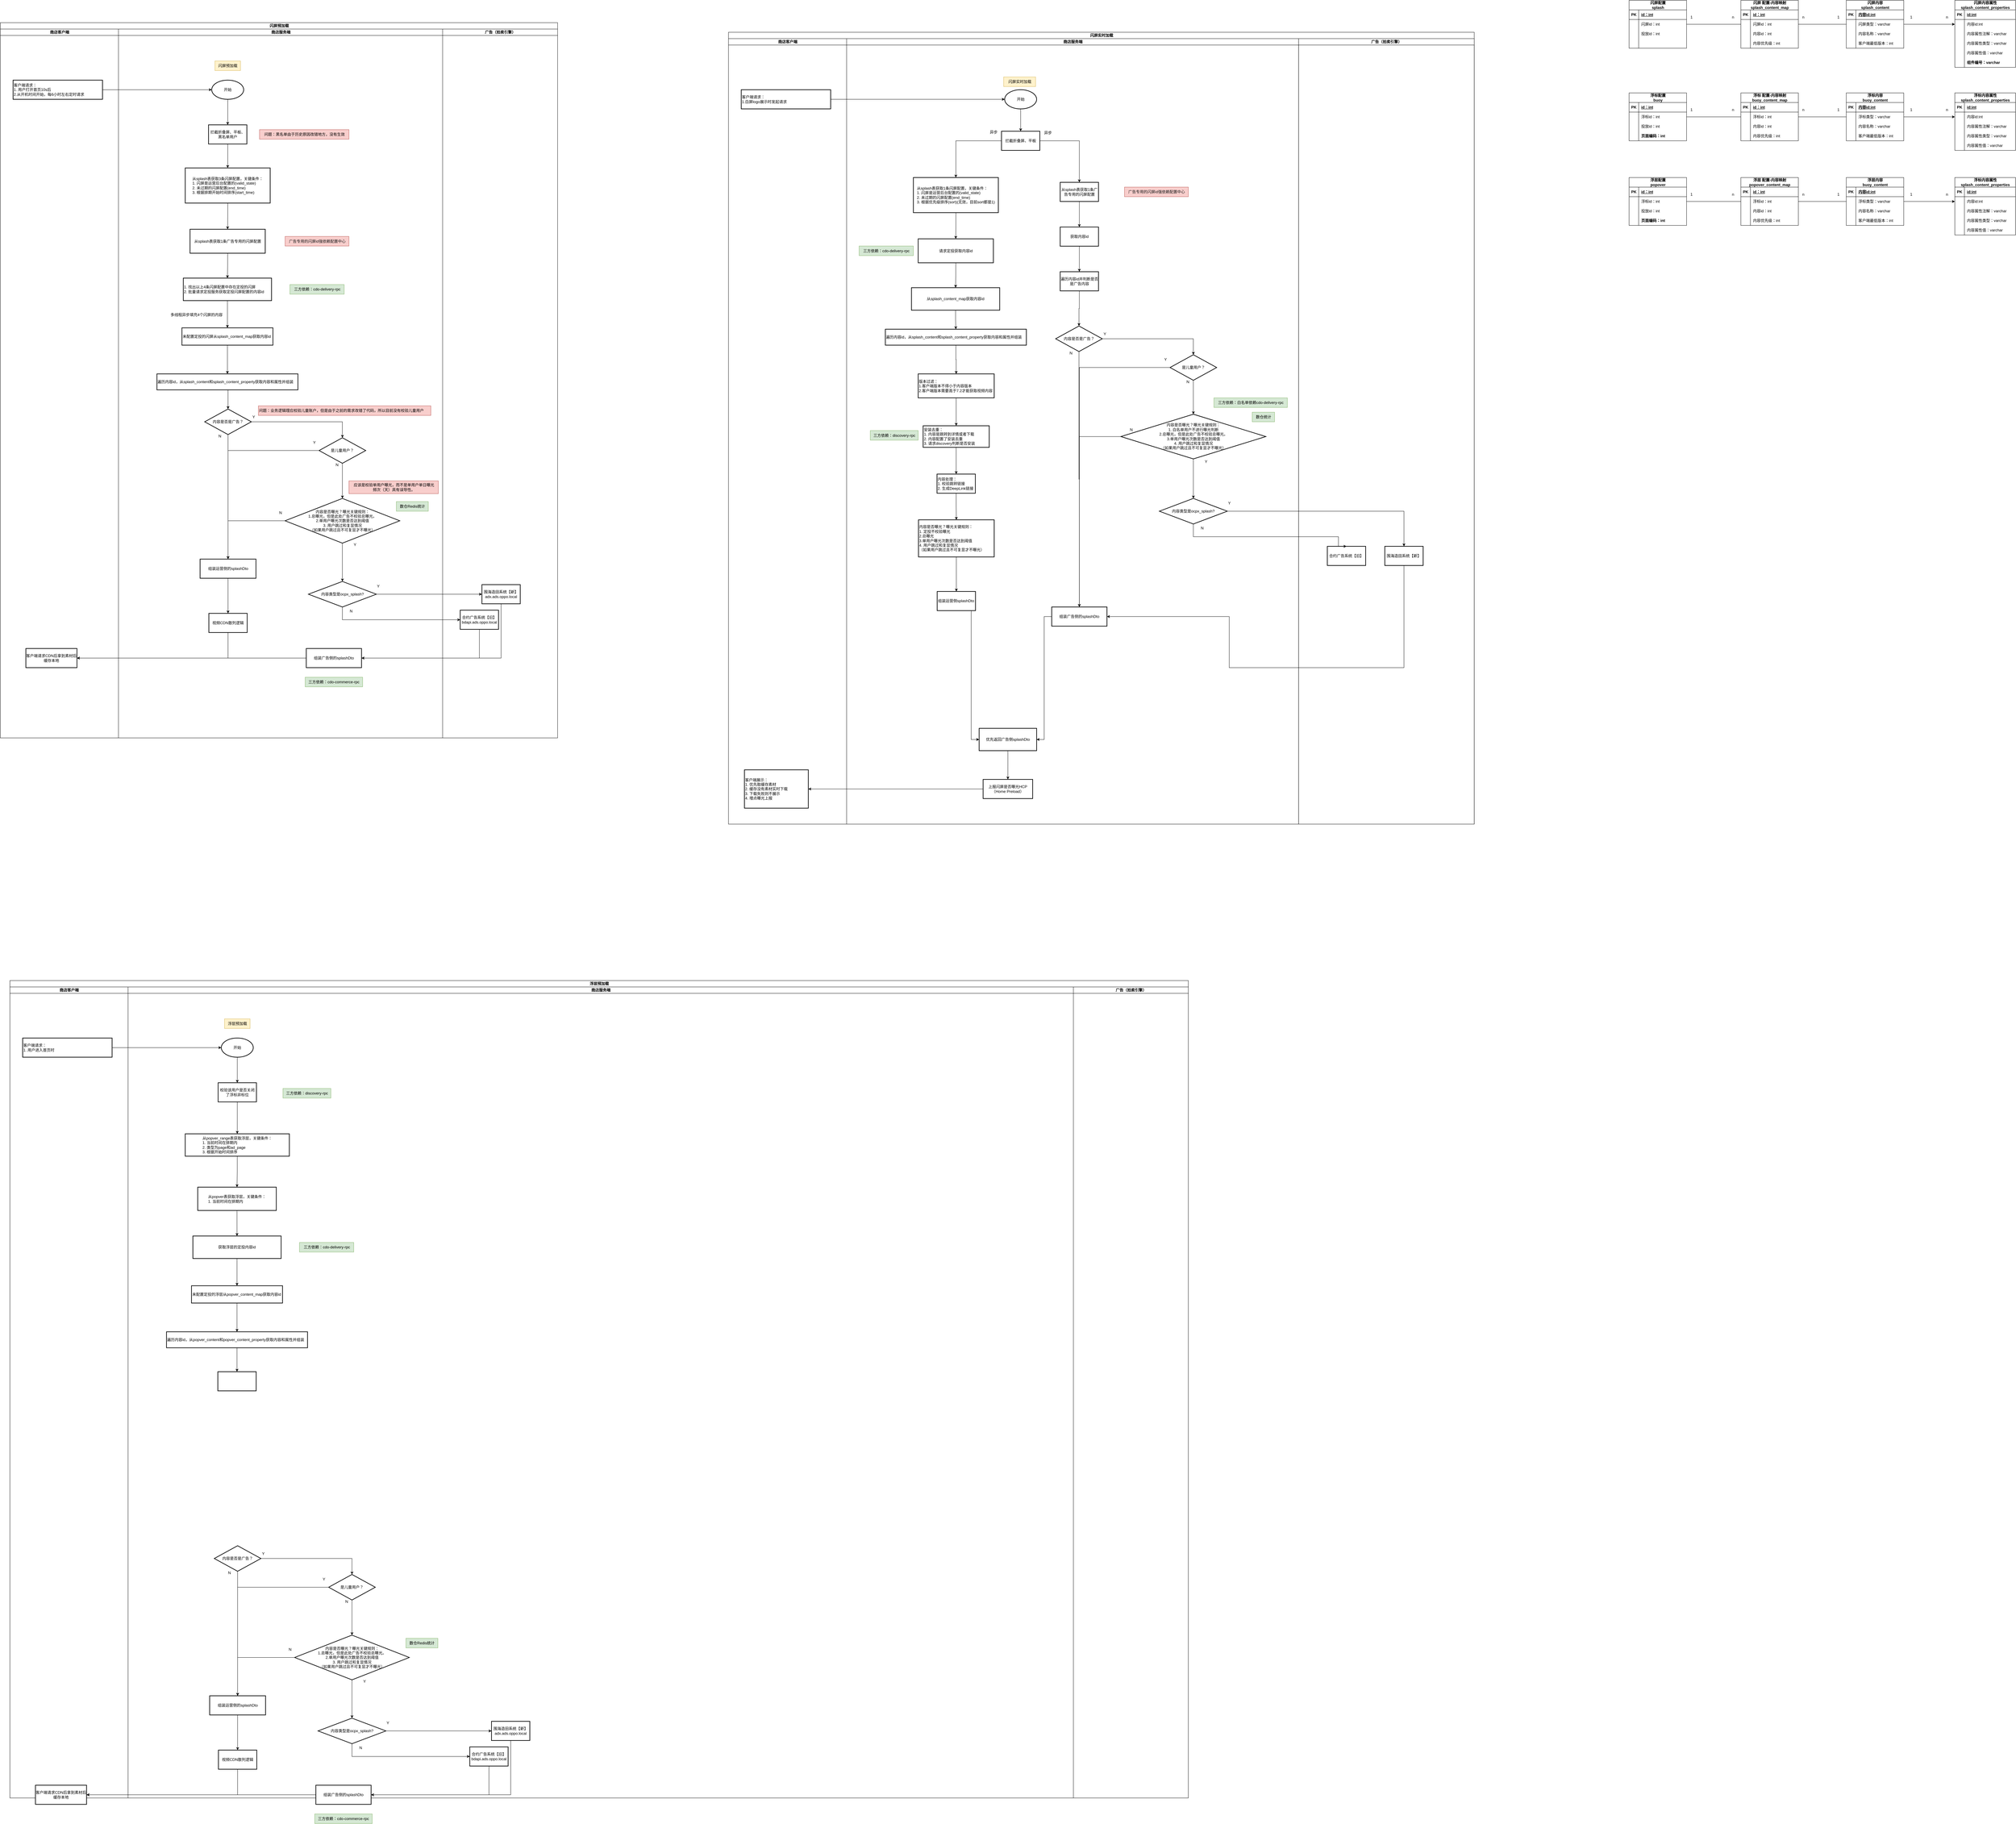 <mxfile version="23.1.1" type="github">
  <diagram name="第 1 页" id="bnFz2s8V-IMa5PUOaGIh">
    <mxGraphModel dx="4148" dy="434" grid="1" gridSize="10" guides="1" tooltips="1" connect="1" arrows="1" fold="1" page="1" pageScale="1" pageWidth="827" pageHeight="1169" math="0" shadow="0">
      <root>
        <mxCell id="0" />
        <mxCell id="1" parent="0" />
        <mxCell id="_Z0DNaSZjBo9LMDWnHwv-1" style="edgeStyle=orthogonalEdgeStyle;rounded=0;orthogonalLoop=1;jettySize=auto;html=1;entryX=1;entryY=0.5;entryDx=0;entryDy=0;endArrow=none;endFill=0;" parent="1" source="_Z0DNaSZjBo9LMDWnHwv-3" target="_Z0DNaSZjBo9LMDWnHwv-53" edge="1">
          <mxGeometry relative="1" as="geometry" />
        </mxCell>
        <mxCell id="_Z0DNaSZjBo9LMDWnHwv-2" style="edgeStyle=orthogonalEdgeStyle;rounded=0;orthogonalLoop=1;jettySize=auto;html=1;entryX=0;entryY=0.5;entryDx=0;entryDy=0;" parent="1" source="_Z0DNaSZjBo9LMDWnHwv-3" target="_Z0DNaSZjBo9LMDWnHwv-34" edge="1">
          <mxGeometry relative="1" as="geometry" />
        </mxCell>
        <mxCell id="_Z0DNaSZjBo9LMDWnHwv-3" value="闪屏内容&lt;br&gt;splash_content" style="shape=table;startSize=30;container=1;collapsible=1;childLayout=tableLayout;fixedRows=1;rowLines=0;fontStyle=1;align=center;resizeLast=1;html=1;" parent="1" vertex="1">
          <mxGeometry x="2540" y="10" width="180" height="150" as="geometry" />
        </mxCell>
        <mxCell id="_Z0DNaSZjBo9LMDWnHwv-4" value="" style="shape=tableRow;horizontal=0;startSize=0;swimlaneHead=0;swimlaneBody=0;fillColor=none;collapsible=0;dropTarget=0;points=[[0,0.5],[1,0.5]];portConstraint=eastwest;top=0;left=0;right=0;bottom=1;" parent="_Z0DNaSZjBo9LMDWnHwv-3" vertex="1">
          <mxGeometry y="30" width="180" height="30" as="geometry" />
        </mxCell>
        <mxCell id="_Z0DNaSZjBo9LMDWnHwv-5" value="PK" style="shape=partialRectangle;connectable=0;fillColor=none;top=0;left=0;bottom=0;right=0;fontStyle=1;overflow=hidden;whiteSpace=wrap;html=1;" parent="_Z0DNaSZjBo9LMDWnHwv-4" vertex="1">
          <mxGeometry width="30" height="30" as="geometry">
            <mxRectangle width="30" height="30" as="alternateBounds" />
          </mxGeometry>
        </mxCell>
        <mxCell id="_Z0DNaSZjBo9LMDWnHwv-6" value="内容id:int" style="shape=partialRectangle;connectable=0;fillColor=none;top=0;left=0;bottom=0;right=0;align=left;spacingLeft=6;fontStyle=5;overflow=hidden;whiteSpace=wrap;html=1;" parent="_Z0DNaSZjBo9LMDWnHwv-4" vertex="1">
          <mxGeometry x="30" width="150" height="30" as="geometry">
            <mxRectangle width="150" height="30" as="alternateBounds" />
          </mxGeometry>
        </mxCell>
        <mxCell id="_Z0DNaSZjBo9LMDWnHwv-7" value="" style="shape=tableRow;horizontal=0;startSize=0;swimlaneHead=0;swimlaneBody=0;fillColor=none;collapsible=0;dropTarget=0;points=[[0,0.5],[1,0.5]];portConstraint=eastwest;top=0;left=0;right=0;bottom=0;" parent="_Z0DNaSZjBo9LMDWnHwv-3" vertex="1">
          <mxGeometry y="60" width="180" height="30" as="geometry" />
        </mxCell>
        <mxCell id="_Z0DNaSZjBo9LMDWnHwv-8" value="" style="shape=partialRectangle;connectable=0;fillColor=none;top=0;left=0;bottom=0;right=0;editable=1;overflow=hidden;whiteSpace=wrap;html=1;" parent="_Z0DNaSZjBo9LMDWnHwv-7" vertex="1">
          <mxGeometry width="30" height="30" as="geometry">
            <mxRectangle width="30" height="30" as="alternateBounds" />
          </mxGeometry>
        </mxCell>
        <mxCell id="_Z0DNaSZjBo9LMDWnHwv-9" value="闪屏类型：varchar" style="shape=partialRectangle;connectable=0;fillColor=none;top=0;left=0;bottom=0;right=0;align=left;spacingLeft=6;overflow=hidden;whiteSpace=wrap;html=1;" parent="_Z0DNaSZjBo9LMDWnHwv-7" vertex="1">
          <mxGeometry x="30" width="150" height="30" as="geometry">
            <mxRectangle width="150" height="30" as="alternateBounds" />
          </mxGeometry>
        </mxCell>
        <mxCell id="_Z0DNaSZjBo9LMDWnHwv-10" value="" style="shape=tableRow;horizontal=0;startSize=0;swimlaneHead=0;swimlaneBody=0;fillColor=none;collapsible=0;dropTarget=0;points=[[0,0.5],[1,0.5]];portConstraint=eastwest;top=0;left=0;right=0;bottom=0;" parent="_Z0DNaSZjBo9LMDWnHwv-3" vertex="1">
          <mxGeometry y="90" width="180" height="30" as="geometry" />
        </mxCell>
        <mxCell id="_Z0DNaSZjBo9LMDWnHwv-11" value="" style="shape=partialRectangle;connectable=0;fillColor=none;top=0;left=0;bottom=0;right=0;editable=1;overflow=hidden;whiteSpace=wrap;html=1;" parent="_Z0DNaSZjBo9LMDWnHwv-10" vertex="1">
          <mxGeometry width="30" height="30" as="geometry">
            <mxRectangle width="30" height="30" as="alternateBounds" />
          </mxGeometry>
        </mxCell>
        <mxCell id="_Z0DNaSZjBo9LMDWnHwv-12" value="内容名称：varchar" style="shape=partialRectangle;connectable=0;fillColor=none;top=0;left=0;bottom=0;right=0;align=left;spacingLeft=6;overflow=hidden;whiteSpace=wrap;html=1;" parent="_Z0DNaSZjBo9LMDWnHwv-10" vertex="1">
          <mxGeometry x="30" width="150" height="30" as="geometry">
            <mxRectangle width="150" height="30" as="alternateBounds" />
          </mxGeometry>
        </mxCell>
        <mxCell id="_Z0DNaSZjBo9LMDWnHwv-13" value="" style="shape=tableRow;horizontal=0;startSize=0;swimlaneHead=0;swimlaneBody=0;fillColor=none;collapsible=0;dropTarget=0;points=[[0,0.5],[1,0.5]];portConstraint=eastwest;top=0;left=0;right=0;bottom=0;" parent="_Z0DNaSZjBo9LMDWnHwv-3" vertex="1">
          <mxGeometry y="120" width="180" height="30" as="geometry" />
        </mxCell>
        <mxCell id="_Z0DNaSZjBo9LMDWnHwv-14" value="" style="shape=partialRectangle;connectable=0;fillColor=none;top=0;left=0;bottom=0;right=0;editable=1;overflow=hidden;whiteSpace=wrap;html=1;" parent="_Z0DNaSZjBo9LMDWnHwv-13" vertex="1">
          <mxGeometry width="30" height="30" as="geometry">
            <mxRectangle width="30" height="30" as="alternateBounds" />
          </mxGeometry>
        </mxCell>
        <mxCell id="_Z0DNaSZjBo9LMDWnHwv-15" value="客户端最低版本：int" style="shape=partialRectangle;connectable=0;fillColor=none;top=0;left=0;bottom=0;right=0;align=left;spacingLeft=6;overflow=hidden;whiteSpace=wrap;html=1;" parent="_Z0DNaSZjBo9LMDWnHwv-13" vertex="1">
          <mxGeometry x="30" width="150" height="30" as="geometry">
            <mxRectangle width="150" height="30" as="alternateBounds" />
          </mxGeometry>
        </mxCell>
        <mxCell id="_Z0DNaSZjBo9LMDWnHwv-16" style="edgeStyle=orthogonalEdgeStyle;rounded=0;orthogonalLoop=1;jettySize=auto;html=1;entryX=0;entryY=0.5;entryDx=0;entryDy=0;endArrow=none;endFill=0;" parent="1" source="_Z0DNaSZjBo9LMDWnHwv-17" target="_Z0DNaSZjBo9LMDWnHwv-53" edge="1">
          <mxGeometry relative="1" as="geometry" />
        </mxCell>
        <mxCell id="_Z0DNaSZjBo9LMDWnHwv-17" value="闪屏配置&lt;br&gt;splash" style="shape=table;startSize=30;container=1;collapsible=1;childLayout=tableLayout;fixedRows=1;rowLines=0;fontStyle=1;align=center;resizeLast=1;html=1;" parent="1" vertex="1">
          <mxGeometry x="1860" y="10" width="180" height="150" as="geometry" />
        </mxCell>
        <mxCell id="_Z0DNaSZjBo9LMDWnHwv-18" value="" style="shape=tableRow;horizontal=0;startSize=0;swimlaneHead=0;swimlaneBody=0;fillColor=none;collapsible=0;dropTarget=0;points=[[0,0.5],[1,0.5]];portConstraint=eastwest;top=0;left=0;right=0;bottom=1;" parent="_Z0DNaSZjBo9LMDWnHwv-17" vertex="1">
          <mxGeometry y="30" width="180" height="30" as="geometry" />
        </mxCell>
        <mxCell id="_Z0DNaSZjBo9LMDWnHwv-19" value="PK" style="shape=partialRectangle;connectable=0;fillColor=none;top=0;left=0;bottom=0;right=0;fontStyle=1;overflow=hidden;whiteSpace=wrap;html=1;" parent="_Z0DNaSZjBo9LMDWnHwv-18" vertex="1">
          <mxGeometry width="30" height="30" as="geometry">
            <mxRectangle width="30" height="30" as="alternateBounds" />
          </mxGeometry>
        </mxCell>
        <mxCell id="_Z0DNaSZjBo9LMDWnHwv-20" value="id：int" style="shape=partialRectangle;connectable=0;fillColor=none;top=0;left=0;bottom=0;right=0;align=left;spacingLeft=6;fontStyle=5;overflow=hidden;whiteSpace=wrap;html=1;" parent="_Z0DNaSZjBo9LMDWnHwv-18" vertex="1">
          <mxGeometry x="30" width="150" height="30" as="geometry">
            <mxRectangle width="150" height="30" as="alternateBounds" />
          </mxGeometry>
        </mxCell>
        <mxCell id="_Z0DNaSZjBo9LMDWnHwv-21" value="" style="shape=tableRow;horizontal=0;startSize=0;swimlaneHead=0;swimlaneBody=0;fillColor=none;collapsible=0;dropTarget=0;points=[[0,0.5],[1,0.5]];portConstraint=eastwest;top=0;left=0;right=0;bottom=0;" parent="_Z0DNaSZjBo9LMDWnHwv-17" vertex="1">
          <mxGeometry y="60" width="180" height="30" as="geometry" />
        </mxCell>
        <mxCell id="_Z0DNaSZjBo9LMDWnHwv-22" value="" style="shape=partialRectangle;connectable=0;fillColor=none;top=0;left=0;bottom=0;right=0;editable=1;overflow=hidden;whiteSpace=wrap;html=1;" parent="_Z0DNaSZjBo9LMDWnHwv-21" vertex="1">
          <mxGeometry width="30" height="30" as="geometry">
            <mxRectangle width="30" height="30" as="alternateBounds" />
          </mxGeometry>
        </mxCell>
        <mxCell id="_Z0DNaSZjBo9LMDWnHwv-23" value="闪屏id：int" style="shape=partialRectangle;connectable=0;fillColor=none;top=0;left=0;bottom=0;right=0;align=left;spacingLeft=6;overflow=hidden;whiteSpace=wrap;html=1;" parent="_Z0DNaSZjBo9LMDWnHwv-21" vertex="1">
          <mxGeometry x="30" width="150" height="30" as="geometry">
            <mxRectangle width="150" height="30" as="alternateBounds" />
          </mxGeometry>
        </mxCell>
        <mxCell id="_Z0DNaSZjBo9LMDWnHwv-24" value="" style="shape=tableRow;horizontal=0;startSize=0;swimlaneHead=0;swimlaneBody=0;fillColor=none;collapsible=0;dropTarget=0;points=[[0,0.5],[1,0.5]];portConstraint=eastwest;top=0;left=0;right=0;bottom=0;" parent="_Z0DNaSZjBo9LMDWnHwv-17" vertex="1">
          <mxGeometry y="90" width="180" height="30" as="geometry" />
        </mxCell>
        <mxCell id="_Z0DNaSZjBo9LMDWnHwv-25" value="" style="shape=partialRectangle;connectable=0;fillColor=none;top=0;left=0;bottom=0;right=0;editable=1;overflow=hidden;whiteSpace=wrap;html=1;" parent="_Z0DNaSZjBo9LMDWnHwv-24" vertex="1">
          <mxGeometry width="30" height="30" as="geometry">
            <mxRectangle width="30" height="30" as="alternateBounds" />
          </mxGeometry>
        </mxCell>
        <mxCell id="_Z0DNaSZjBo9LMDWnHwv-26" value="投放id：int" style="shape=partialRectangle;connectable=0;fillColor=none;top=0;left=0;bottom=0;right=0;align=left;spacingLeft=6;overflow=hidden;whiteSpace=wrap;html=1;" parent="_Z0DNaSZjBo9LMDWnHwv-24" vertex="1">
          <mxGeometry x="30" width="150" height="30" as="geometry">
            <mxRectangle width="150" height="30" as="alternateBounds" />
          </mxGeometry>
        </mxCell>
        <mxCell id="_Z0DNaSZjBo9LMDWnHwv-27" value="" style="shape=tableRow;horizontal=0;startSize=0;swimlaneHead=0;swimlaneBody=0;fillColor=none;collapsible=0;dropTarget=0;points=[[0,0.5],[1,0.5]];portConstraint=eastwest;top=0;left=0;right=0;bottom=0;" parent="_Z0DNaSZjBo9LMDWnHwv-17" vertex="1">
          <mxGeometry y="120" width="180" height="30" as="geometry" />
        </mxCell>
        <mxCell id="_Z0DNaSZjBo9LMDWnHwv-28" value="" style="shape=partialRectangle;connectable=0;fillColor=none;top=0;left=0;bottom=0;right=0;editable=1;overflow=hidden;whiteSpace=wrap;html=1;" parent="_Z0DNaSZjBo9LMDWnHwv-27" vertex="1">
          <mxGeometry width="30" height="30" as="geometry">
            <mxRectangle width="30" height="30" as="alternateBounds" />
          </mxGeometry>
        </mxCell>
        <mxCell id="_Z0DNaSZjBo9LMDWnHwv-29" value="" style="shape=partialRectangle;connectable=0;fillColor=none;top=0;left=0;bottom=0;right=0;align=left;spacingLeft=6;overflow=hidden;whiteSpace=wrap;html=1;" parent="_Z0DNaSZjBo9LMDWnHwv-27" vertex="1">
          <mxGeometry x="30" width="150" height="30" as="geometry">
            <mxRectangle width="150" height="30" as="alternateBounds" />
          </mxGeometry>
        </mxCell>
        <mxCell id="_Z0DNaSZjBo9LMDWnHwv-30" value="闪屏内容属性&lt;br&gt;splash_content_properties" style="shape=table;startSize=30;container=1;collapsible=1;childLayout=tableLayout;fixedRows=1;rowLines=0;fontStyle=1;align=center;resizeLast=1;html=1;" parent="1" vertex="1">
          <mxGeometry x="2880" y="10" width="190" height="210" as="geometry" />
        </mxCell>
        <mxCell id="_Z0DNaSZjBo9LMDWnHwv-31" value="" style="shape=tableRow;horizontal=0;startSize=0;swimlaneHead=0;swimlaneBody=0;fillColor=none;collapsible=0;dropTarget=0;points=[[0,0.5],[1,0.5]];portConstraint=eastwest;top=0;left=0;right=0;bottom=1;" parent="_Z0DNaSZjBo9LMDWnHwv-30" vertex="1">
          <mxGeometry y="30" width="190" height="30" as="geometry" />
        </mxCell>
        <mxCell id="_Z0DNaSZjBo9LMDWnHwv-32" value="PK" style="shape=partialRectangle;connectable=0;fillColor=none;top=0;left=0;bottom=0;right=0;fontStyle=1;overflow=hidden;whiteSpace=wrap;html=1;" parent="_Z0DNaSZjBo9LMDWnHwv-31" vertex="1">
          <mxGeometry width="30" height="30" as="geometry">
            <mxRectangle width="30" height="30" as="alternateBounds" />
          </mxGeometry>
        </mxCell>
        <mxCell id="_Z0DNaSZjBo9LMDWnHwv-33" value="id:int" style="shape=partialRectangle;connectable=0;fillColor=none;top=0;left=0;bottom=0;right=0;align=left;spacingLeft=6;fontStyle=5;overflow=hidden;whiteSpace=wrap;html=1;" parent="_Z0DNaSZjBo9LMDWnHwv-31" vertex="1">
          <mxGeometry x="30" width="160" height="30" as="geometry">
            <mxRectangle width="160" height="30" as="alternateBounds" />
          </mxGeometry>
        </mxCell>
        <mxCell id="_Z0DNaSZjBo9LMDWnHwv-34" value="" style="shape=tableRow;horizontal=0;startSize=0;swimlaneHead=0;swimlaneBody=0;fillColor=none;collapsible=0;dropTarget=0;points=[[0,0.5],[1,0.5]];portConstraint=eastwest;top=0;left=0;right=0;bottom=0;" parent="_Z0DNaSZjBo9LMDWnHwv-30" vertex="1">
          <mxGeometry y="60" width="190" height="30" as="geometry" />
        </mxCell>
        <mxCell id="_Z0DNaSZjBo9LMDWnHwv-35" value="" style="shape=partialRectangle;connectable=0;fillColor=none;top=0;left=0;bottom=0;right=0;editable=1;overflow=hidden;whiteSpace=wrap;html=1;" parent="_Z0DNaSZjBo9LMDWnHwv-34" vertex="1">
          <mxGeometry width="30" height="30" as="geometry">
            <mxRectangle width="30" height="30" as="alternateBounds" />
          </mxGeometry>
        </mxCell>
        <mxCell id="_Z0DNaSZjBo9LMDWnHwv-36" value="内容id:int" style="shape=partialRectangle;connectable=0;fillColor=none;top=0;left=0;bottom=0;right=0;align=left;spacingLeft=6;overflow=hidden;whiteSpace=wrap;html=1;" parent="_Z0DNaSZjBo9LMDWnHwv-34" vertex="1">
          <mxGeometry x="30" width="160" height="30" as="geometry">
            <mxRectangle width="160" height="30" as="alternateBounds" />
          </mxGeometry>
        </mxCell>
        <mxCell id="_Z0DNaSZjBo9LMDWnHwv-37" value="" style="shape=tableRow;horizontal=0;startSize=0;swimlaneHead=0;swimlaneBody=0;fillColor=none;collapsible=0;dropTarget=0;points=[[0,0.5],[1,0.5]];portConstraint=eastwest;top=0;left=0;right=0;bottom=0;" parent="_Z0DNaSZjBo9LMDWnHwv-30" vertex="1">
          <mxGeometry y="90" width="190" height="30" as="geometry" />
        </mxCell>
        <mxCell id="_Z0DNaSZjBo9LMDWnHwv-38" value="" style="shape=partialRectangle;connectable=0;fillColor=none;top=0;left=0;bottom=0;right=0;editable=1;overflow=hidden;whiteSpace=wrap;html=1;" parent="_Z0DNaSZjBo9LMDWnHwv-37" vertex="1">
          <mxGeometry width="30" height="30" as="geometry">
            <mxRectangle width="30" height="30" as="alternateBounds" />
          </mxGeometry>
        </mxCell>
        <mxCell id="_Z0DNaSZjBo9LMDWnHwv-39" value="内容属性注解：varchar" style="shape=partialRectangle;connectable=0;fillColor=none;top=0;left=0;bottom=0;right=0;align=left;spacingLeft=6;overflow=hidden;whiteSpace=wrap;html=1;" parent="_Z0DNaSZjBo9LMDWnHwv-37" vertex="1">
          <mxGeometry x="30" width="160" height="30" as="geometry">
            <mxRectangle width="160" height="30" as="alternateBounds" />
          </mxGeometry>
        </mxCell>
        <mxCell id="_Z0DNaSZjBo9LMDWnHwv-40" value="" style="shape=tableRow;horizontal=0;startSize=0;swimlaneHead=0;swimlaneBody=0;fillColor=none;collapsible=0;dropTarget=0;points=[[0,0.5],[1,0.5]];portConstraint=eastwest;top=0;left=0;right=0;bottom=0;" parent="_Z0DNaSZjBo9LMDWnHwv-30" vertex="1">
          <mxGeometry y="120" width="190" height="30" as="geometry" />
        </mxCell>
        <mxCell id="_Z0DNaSZjBo9LMDWnHwv-41" value="" style="shape=partialRectangle;connectable=0;fillColor=none;top=0;left=0;bottom=0;right=0;editable=1;overflow=hidden;whiteSpace=wrap;html=1;" parent="_Z0DNaSZjBo9LMDWnHwv-40" vertex="1">
          <mxGeometry width="30" height="30" as="geometry">
            <mxRectangle width="30" height="30" as="alternateBounds" />
          </mxGeometry>
        </mxCell>
        <mxCell id="_Z0DNaSZjBo9LMDWnHwv-42" value="内容属性类型：varchar" style="shape=partialRectangle;connectable=0;fillColor=none;top=0;left=0;bottom=0;right=0;align=left;spacingLeft=6;overflow=hidden;whiteSpace=wrap;html=1;" parent="_Z0DNaSZjBo9LMDWnHwv-40" vertex="1">
          <mxGeometry x="30" width="160" height="30" as="geometry">
            <mxRectangle width="160" height="30" as="alternateBounds" />
          </mxGeometry>
        </mxCell>
        <mxCell id="_Z0DNaSZjBo9LMDWnHwv-43" style="shape=tableRow;horizontal=0;startSize=0;swimlaneHead=0;swimlaneBody=0;fillColor=none;collapsible=0;dropTarget=0;points=[[0,0.5],[1,0.5]];portConstraint=eastwest;top=0;left=0;right=0;bottom=0;" parent="_Z0DNaSZjBo9LMDWnHwv-30" vertex="1">
          <mxGeometry y="150" width="190" height="30" as="geometry" />
        </mxCell>
        <mxCell id="_Z0DNaSZjBo9LMDWnHwv-44" style="shape=partialRectangle;connectable=0;fillColor=none;top=0;left=0;bottom=0;right=0;editable=1;overflow=hidden;whiteSpace=wrap;html=1;" parent="_Z0DNaSZjBo9LMDWnHwv-43" vertex="1">
          <mxGeometry width="30" height="30" as="geometry">
            <mxRectangle width="30" height="30" as="alternateBounds" />
          </mxGeometry>
        </mxCell>
        <mxCell id="_Z0DNaSZjBo9LMDWnHwv-45" style="shape=partialRectangle;connectable=0;fillColor=none;top=0;left=0;bottom=0;right=0;align=left;spacingLeft=6;overflow=hidden;whiteSpace=wrap;html=1;" parent="_Z0DNaSZjBo9LMDWnHwv-43" vertex="1">
          <mxGeometry x="30" width="160" height="30" as="geometry">
            <mxRectangle width="160" height="30" as="alternateBounds" />
          </mxGeometry>
        </mxCell>
        <mxCell id="_Z0DNaSZjBo9LMDWnHwv-46" style="shape=tableRow;horizontal=0;startSize=0;swimlaneHead=0;swimlaneBody=0;fillColor=none;collapsible=0;dropTarget=0;points=[[0,0.5],[1,0.5]];portConstraint=eastwest;top=0;left=0;right=0;bottom=0;" parent="_Z0DNaSZjBo9LMDWnHwv-30" vertex="1">
          <mxGeometry y="180" width="190" height="30" as="geometry" />
        </mxCell>
        <mxCell id="_Z0DNaSZjBo9LMDWnHwv-47" style="shape=partialRectangle;connectable=0;fillColor=none;top=0;left=0;bottom=0;right=0;editable=1;overflow=hidden;whiteSpace=wrap;html=1;" parent="_Z0DNaSZjBo9LMDWnHwv-46" vertex="1">
          <mxGeometry width="30" height="30" as="geometry">
            <mxRectangle width="30" height="30" as="alternateBounds" />
          </mxGeometry>
        </mxCell>
        <mxCell id="_Z0DNaSZjBo9LMDWnHwv-48" value="&lt;b&gt;组件编号：varchar&lt;/b&gt;" style="shape=partialRectangle;connectable=0;fillColor=none;top=0;left=0;bottom=0;right=0;align=left;spacingLeft=6;overflow=hidden;whiteSpace=wrap;html=1;" parent="_Z0DNaSZjBo9LMDWnHwv-46" vertex="1">
          <mxGeometry x="30" width="160" height="30" as="geometry">
            <mxRectangle width="160" height="30" as="alternateBounds" />
          </mxGeometry>
        </mxCell>
        <mxCell id="_Z0DNaSZjBo9LMDWnHwv-49" value="闪屏 配置-内容映射&lt;br&gt;splash_content_map" style="shape=table;startSize=30;container=1;collapsible=1;childLayout=tableLayout;fixedRows=1;rowLines=0;fontStyle=1;align=center;resizeLast=1;html=1;" parent="1" vertex="1">
          <mxGeometry x="2210" y="10" width="180" height="150" as="geometry" />
        </mxCell>
        <mxCell id="_Z0DNaSZjBo9LMDWnHwv-50" value="" style="shape=tableRow;horizontal=0;startSize=0;swimlaneHead=0;swimlaneBody=0;fillColor=none;collapsible=0;dropTarget=0;points=[[0,0.5],[1,0.5]];portConstraint=eastwest;top=0;left=0;right=0;bottom=1;" parent="_Z0DNaSZjBo9LMDWnHwv-49" vertex="1">
          <mxGeometry y="30" width="180" height="30" as="geometry" />
        </mxCell>
        <mxCell id="_Z0DNaSZjBo9LMDWnHwv-51" value="PK" style="shape=partialRectangle;connectable=0;fillColor=none;top=0;left=0;bottom=0;right=0;fontStyle=1;overflow=hidden;whiteSpace=wrap;html=1;" parent="_Z0DNaSZjBo9LMDWnHwv-50" vertex="1">
          <mxGeometry width="30" height="30" as="geometry">
            <mxRectangle width="30" height="30" as="alternateBounds" />
          </mxGeometry>
        </mxCell>
        <mxCell id="_Z0DNaSZjBo9LMDWnHwv-52" value="id：int" style="shape=partialRectangle;connectable=0;fillColor=none;top=0;left=0;bottom=0;right=0;align=left;spacingLeft=6;fontStyle=5;overflow=hidden;whiteSpace=wrap;html=1;" parent="_Z0DNaSZjBo9LMDWnHwv-50" vertex="1">
          <mxGeometry x="30" width="150" height="30" as="geometry">
            <mxRectangle width="150" height="30" as="alternateBounds" />
          </mxGeometry>
        </mxCell>
        <mxCell id="_Z0DNaSZjBo9LMDWnHwv-53" value="" style="shape=tableRow;horizontal=0;startSize=0;swimlaneHead=0;swimlaneBody=0;fillColor=none;collapsible=0;dropTarget=0;points=[[0,0.5],[1,0.5]];portConstraint=eastwest;top=0;left=0;right=0;bottom=0;" parent="_Z0DNaSZjBo9LMDWnHwv-49" vertex="1">
          <mxGeometry y="60" width="180" height="30" as="geometry" />
        </mxCell>
        <mxCell id="_Z0DNaSZjBo9LMDWnHwv-54" value="" style="shape=partialRectangle;connectable=0;fillColor=none;top=0;left=0;bottom=0;right=0;editable=1;overflow=hidden;whiteSpace=wrap;html=1;" parent="_Z0DNaSZjBo9LMDWnHwv-53" vertex="1">
          <mxGeometry width="30" height="30" as="geometry">
            <mxRectangle width="30" height="30" as="alternateBounds" />
          </mxGeometry>
        </mxCell>
        <mxCell id="_Z0DNaSZjBo9LMDWnHwv-55" value="闪屏id：int" style="shape=partialRectangle;connectable=0;fillColor=none;top=0;left=0;bottom=0;right=0;align=left;spacingLeft=6;overflow=hidden;whiteSpace=wrap;html=1;" parent="_Z0DNaSZjBo9LMDWnHwv-53" vertex="1">
          <mxGeometry x="30" width="150" height="30" as="geometry">
            <mxRectangle width="150" height="30" as="alternateBounds" />
          </mxGeometry>
        </mxCell>
        <mxCell id="_Z0DNaSZjBo9LMDWnHwv-56" value="" style="shape=tableRow;horizontal=0;startSize=0;swimlaneHead=0;swimlaneBody=0;fillColor=none;collapsible=0;dropTarget=0;points=[[0,0.5],[1,0.5]];portConstraint=eastwest;top=0;left=0;right=0;bottom=0;" parent="_Z0DNaSZjBo9LMDWnHwv-49" vertex="1">
          <mxGeometry y="90" width="180" height="30" as="geometry" />
        </mxCell>
        <mxCell id="_Z0DNaSZjBo9LMDWnHwv-57" value="" style="shape=partialRectangle;connectable=0;fillColor=none;top=0;left=0;bottom=0;right=0;editable=1;overflow=hidden;whiteSpace=wrap;html=1;" parent="_Z0DNaSZjBo9LMDWnHwv-56" vertex="1">
          <mxGeometry width="30" height="30" as="geometry">
            <mxRectangle width="30" height="30" as="alternateBounds" />
          </mxGeometry>
        </mxCell>
        <mxCell id="_Z0DNaSZjBo9LMDWnHwv-58" value="内容id：int" style="shape=partialRectangle;connectable=0;fillColor=none;top=0;left=0;bottom=0;right=0;align=left;spacingLeft=6;overflow=hidden;whiteSpace=wrap;html=1;" parent="_Z0DNaSZjBo9LMDWnHwv-56" vertex="1">
          <mxGeometry x="30" width="150" height="30" as="geometry">
            <mxRectangle width="150" height="30" as="alternateBounds" />
          </mxGeometry>
        </mxCell>
        <mxCell id="_Z0DNaSZjBo9LMDWnHwv-59" value="" style="shape=tableRow;horizontal=0;startSize=0;swimlaneHead=0;swimlaneBody=0;fillColor=none;collapsible=0;dropTarget=0;points=[[0,0.5],[1,0.5]];portConstraint=eastwest;top=0;left=0;right=0;bottom=0;" parent="_Z0DNaSZjBo9LMDWnHwv-49" vertex="1">
          <mxGeometry y="120" width="180" height="30" as="geometry" />
        </mxCell>
        <mxCell id="_Z0DNaSZjBo9LMDWnHwv-60" value="" style="shape=partialRectangle;connectable=0;fillColor=none;top=0;left=0;bottom=0;right=0;editable=1;overflow=hidden;whiteSpace=wrap;html=1;" parent="_Z0DNaSZjBo9LMDWnHwv-59" vertex="1">
          <mxGeometry width="30" height="30" as="geometry">
            <mxRectangle width="30" height="30" as="alternateBounds" />
          </mxGeometry>
        </mxCell>
        <mxCell id="_Z0DNaSZjBo9LMDWnHwv-61" value="内容优先级：int" style="shape=partialRectangle;connectable=0;fillColor=none;top=0;left=0;bottom=0;right=0;align=left;spacingLeft=6;overflow=hidden;whiteSpace=wrap;html=1;" parent="_Z0DNaSZjBo9LMDWnHwv-59" vertex="1">
          <mxGeometry x="30" width="150" height="30" as="geometry">
            <mxRectangle width="150" height="30" as="alternateBounds" />
          </mxGeometry>
        </mxCell>
        <mxCell id="_Z0DNaSZjBo9LMDWnHwv-62" value="1" style="text;html=1;align=center;verticalAlign=middle;resizable=0;points=[];autosize=1;strokeColor=none;fillColor=none;" parent="1" vertex="1">
          <mxGeometry x="2040" y="48" width="30" height="30" as="geometry" />
        </mxCell>
        <mxCell id="_Z0DNaSZjBo9LMDWnHwv-63" value="n" style="text;html=1;align=center;verticalAlign=middle;resizable=0;points=[];autosize=1;strokeColor=none;fillColor=none;" parent="1" vertex="1">
          <mxGeometry x="2170" y="48" width="30" height="30" as="geometry" />
        </mxCell>
        <mxCell id="_Z0DNaSZjBo9LMDWnHwv-64" value="1" style="text;html=1;align=center;verticalAlign=middle;resizable=0;points=[];autosize=1;strokeColor=none;fillColor=none;" parent="1" vertex="1">
          <mxGeometry x="2500" y="48" width="30" height="30" as="geometry" />
        </mxCell>
        <mxCell id="_Z0DNaSZjBo9LMDWnHwv-65" value="n" style="text;html=1;align=center;verticalAlign=middle;resizable=0;points=[];autosize=1;strokeColor=none;fillColor=none;" parent="1" vertex="1">
          <mxGeometry x="2390" y="48" width="30" height="30" as="geometry" />
        </mxCell>
        <mxCell id="_Z0DNaSZjBo9LMDWnHwv-66" value="" style="shape=tableRow;horizontal=0;startSize=0;swimlaneHead=0;swimlaneBody=0;fillColor=none;collapsible=0;dropTarget=0;points=[[0,0.5],[1,0.5]];portConstraint=eastwest;top=0;left=0;right=0;bottom=0;" parent="1" vertex="1">
          <mxGeometry x="2880" y="160" width="190" height="30" as="geometry" />
        </mxCell>
        <mxCell id="_Z0DNaSZjBo9LMDWnHwv-67" value="" style="shape=partialRectangle;connectable=0;fillColor=none;top=0;left=0;bottom=0;right=0;editable=1;overflow=hidden;whiteSpace=wrap;html=1;" parent="_Z0DNaSZjBo9LMDWnHwv-66" vertex="1">
          <mxGeometry width="30" height="30" as="geometry">
            <mxRectangle width="30" height="30" as="alternateBounds" />
          </mxGeometry>
        </mxCell>
        <mxCell id="_Z0DNaSZjBo9LMDWnHwv-68" value="内容属性值：varchar" style="shape=partialRectangle;connectable=0;fillColor=none;top=0;left=0;bottom=0;right=0;align=left;spacingLeft=6;overflow=hidden;whiteSpace=wrap;html=1;" parent="_Z0DNaSZjBo9LMDWnHwv-66" vertex="1">
          <mxGeometry x="30" width="160" height="30" as="geometry">
            <mxRectangle width="160" height="30" as="alternateBounds" />
          </mxGeometry>
        </mxCell>
        <mxCell id="_Z0DNaSZjBo9LMDWnHwv-69" value="n" style="text;html=1;align=center;verticalAlign=middle;resizable=0;points=[];autosize=1;strokeColor=none;fillColor=none;" parent="1" vertex="1">
          <mxGeometry x="2840" y="48" width="30" height="30" as="geometry" />
        </mxCell>
        <mxCell id="_Z0DNaSZjBo9LMDWnHwv-70" value="1" style="text;html=1;align=center;verticalAlign=middle;resizable=0;points=[];autosize=1;strokeColor=none;fillColor=none;" parent="1" vertex="1">
          <mxGeometry x="2728" y="48" width="30" height="30" as="geometry" />
        </mxCell>
        <mxCell id="_Z0DNaSZjBo9LMDWnHwv-71" style="edgeStyle=orthogonalEdgeStyle;rounded=0;orthogonalLoop=1;jettySize=auto;html=1;entryX=1;entryY=0.5;entryDx=0;entryDy=0;endArrow=none;endFill=0;" parent="1" source="_Z0DNaSZjBo9LMDWnHwv-73" target="_Z0DNaSZjBo9LMDWnHwv-120" edge="1">
          <mxGeometry relative="1" as="geometry" />
        </mxCell>
        <mxCell id="_Z0DNaSZjBo9LMDWnHwv-72" style="edgeStyle=orthogonalEdgeStyle;rounded=0;orthogonalLoop=1;jettySize=auto;html=1;entryX=0;entryY=0.5;entryDx=0;entryDy=0;" parent="1" source="_Z0DNaSZjBo9LMDWnHwv-73" target="_Z0DNaSZjBo9LMDWnHwv-104" edge="1">
          <mxGeometry relative="1" as="geometry" />
        </mxCell>
        <mxCell id="_Z0DNaSZjBo9LMDWnHwv-73" value="浮标内容&lt;br&gt;buoy_content" style="shape=table;startSize=30;container=1;collapsible=1;childLayout=tableLayout;fixedRows=1;rowLines=0;fontStyle=1;align=center;resizeLast=1;html=1;" parent="1" vertex="1">
          <mxGeometry x="2540" y="300" width="180" height="150" as="geometry" />
        </mxCell>
        <mxCell id="_Z0DNaSZjBo9LMDWnHwv-74" value="" style="shape=tableRow;horizontal=0;startSize=0;swimlaneHead=0;swimlaneBody=0;fillColor=none;collapsible=0;dropTarget=0;points=[[0,0.5],[1,0.5]];portConstraint=eastwest;top=0;left=0;right=0;bottom=1;" parent="_Z0DNaSZjBo9LMDWnHwv-73" vertex="1">
          <mxGeometry y="30" width="180" height="30" as="geometry" />
        </mxCell>
        <mxCell id="_Z0DNaSZjBo9LMDWnHwv-75" value="PK" style="shape=partialRectangle;connectable=0;fillColor=none;top=0;left=0;bottom=0;right=0;fontStyle=1;overflow=hidden;whiteSpace=wrap;html=1;" parent="_Z0DNaSZjBo9LMDWnHwv-74" vertex="1">
          <mxGeometry width="30" height="30" as="geometry">
            <mxRectangle width="30" height="30" as="alternateBounds" />
          </mxGeometry>
        </mxCell>
        <mxCell id="_Z0DNaSZjBo9LMDWnHwv-76" value="内容id:int" style="shape=partialRectangle;connectable=0;fillColor=none;top=0;left=0;bottom=0;right=0;align=left;spacingLeft=6;fontStyle=5;overflow=hidden;whiteSpace=wrap;html=1;" parent="_Z0DNaSZjBo9LMDWnHwv-74" vertex="1">
          <mxGeometry x="30" width="150" height="30" as="geometry">
            <mxRectangle width="150" height="30" as="alternateBounds" />
          </mxGeometry>
        </mxCell>
        <mxCell id="_Z0DNaSZjBo9LMDWnHwv-77" value="" style="shape=tableRow;horizontal=0;startSize=0;swimlaneHead=0;swimlaneBody=0;fillColor=none;collapsible=0;dropTarget=0;points=[[0,0.5],[1,0.5]];portConstraint=eastwest;top=0;left=0;right=0;bottom=0;" parent="_Z0DNaSZjBo9LMDWnHwv-73" vertex="1">
          <mxGeometry y="60" width="180" height="30" as="geometry" />
        </mxCell>
        <mxCell id="_Z0DNaSZjBo9LMDWnHwv-78" value="" style="shape=partialRectangle;connectable=0;fillColor=none;top=0;left=0;bottom=0;right=0;editable=1;overflow=hidden;whiteSpace=wrap;html=1;" parent="_Z0DNaSZjBo9LMDWnHwv-77" vertex="1">
          <mxGeometry width="30" height="30" as="geometry">
            <mxRectangle width="30" height="30" as="alternateBounds" />
          </mxGeometry>
        </mxCell>
        <mxCell id="_Z0DNaSZjBo9LMDWnHwv-79" value="浮标类型：varchar" style="shape=partialRectangle;connectable=0;fillColor=none;top=0;left=0;bottom=0;right=0;align=left;spacingLeft=6;overflow=hidden;whiteSpace=wrap;html=1;" parent="_Z0DNaSZjBo9LMDWnHwv-77" vertex="1">
          <mxGeometry x="30" width="150" height="30" as="geometry">
            <mxRectangle width="150" height="30" as="alternateBounds" />
          </mxGeometry>
        </mxCell>
        <mxCell id="_Z0DNaSZjBo9LMDWnHwv-80" value="" style="shape=tableRow;horizontal=0;startSize=0;swimlaneHead=0;swimlaneBody=0;fillColor=none;collapsible=0;dropTarget=0;points=[[0,0.5],[1,0.5]];portConstraint=eastwest;top=0;left=0;right=0;bottom=0;" parent="_Z0DNaSZjBo9LMDWnHwv-73" vertex="1">
          <mxGeometry y="90" width="180" height="30" as="geometry" />
        </mxCell>
        <mxCell id="_Z0DNaSZjBo9LMDWnHwv-81" value="" style="shape=partialRectangle;connectable=0;fillColor=none;top=0;left=0;bottom=0;right=0;editable=1;overflow=hidden;whiteSpace=wrap;html=1;" parent="_Z0DNaSZjBo9LMDWnHwv-80" vertex="1">
          <mxGeometry width="30" height="30" as="geometry">
            <mxRectangle width="30" height="30" as="alternateBounds" />
          </mxGeometry>
        </mxCell>
        <mxCell id="_Z0DNaSZjBo9LMDWnHwv-82" value="内容名称：varchar" style="shape=partialRectangle;connectable=0;fillColor=none;top=0;left=0;bottom=0;right=0;align=left;spacingLeft=6;overflow=hidden;whiteSpace=wrap;html=1;" parent="_Z0DNaSZjBo9LMDWnHwv-80" vertex="1">
          <mxGeometry x="30" width="150" height="30" as="geometry">
            <mxRectangle width="150" height="30" as="alternateBounds" />
          </mxGeometry>
        </mxCell>
        <mxCell id="_Z0DNaSZjBo9LMDWnHwv-83" value="" style="shape=tableRow;horizontal=0;startSize=0;swimlaneHead=0;swimlaneBody=0;fillColor=none;collapsible=0;dropTarget=0;points=[[0,0.5],[1,0.5]];portConstraint=eastwest;top=0;left=0;right=0;bottom=0;" parent="_Z0DNaSZjBo9LMDWnHwv-73" vertex="1">
          <mxGeometry y="120" width="180" height="30" as="geometry" />
        </mxCell>
        <mxCell id="_Z0DNaSZjBo9LMDWnHwv-84" value="" style="shape=partialRectangle;connectable=0;fillColor=none;top=0;left=0;bottom=0;right=0;editable=1;overflow=hidden;whiteSpace=wrap;html=1;" parent="_Z0DNaSZjBo9LMDWnHwv-83" vertex="1">
          <mxGeometry width="30" height="30" as="geometry">
            <mxRectangle width="30" height="30" as="alternateBounds" />
          </mxGeometry>
        </mxCell>
        <mxCell id="_Z0DNaSZjBo9LMDWnHwv-85" value="客户端最低版本：int" style="shape=partialRectangle;connectable=0;fillColor=none;top=0;left=0;bottom=0;right=0;align=left;spacingLeft=6;overflow=hidden;whiteSpace=wrap;html=1;" parent="_Z0DNaSZjBo9LMDWnHwv-83" vertex="1">
          <mxGeometry x="30" width="150" height="30" as="geometry">
            <mxRectangle width="150" height="30" as="alternateBounds" />
          </mxGeometry>
        </mxCell>
        <mxCell id="_Z0DNaSZjBo9LMDWnHwv-86" style="edgeStyle=orthogonalEdgeStyle;rounded=0;orthogonalLoop=1;jettySize=auto;html=1;entryX=0;entryY=0.5;entryDx=0;entryDy=0;endArrow=none;endFill=0;" parent="1" source="_Z0DNaSZjBo9LMDWnHwv-87" target="_Z0DNaSZjBo9LMDWnHwv-120" edge="1">
          <mxGeometry relative="1" as="geometry" />
        </mxCell>
        <mxCell id="_Z0DNaSZjBo9LMDWnHwv-87" value="浮标配置&lt;br&gt;buoy" style="shape=table;startSize=30;container=1;collapsible=1;childLayout=tableLayout;fixedRows=1;rowLines=0;fontStyle=1;align=center;resizeLast=1;html=1;" parent="1" vertex="1">
          <mxGeometry x="1860" y="300" width="180" height="150" as="geometry" />
        </mxCell>
        <mxCell id="_Z0DNaSZjBo9LMDWnHwv-88" value="" style="shape=tableRow;horizontal=0;startSize=0;swimlaneHead=0;swimlaneBody=0;fillColor=none;collapsible=0;dropTarget=0;points=[[0,0.5],[1,0.5]];portConstraint=eastwest;top=0;left=0;right=0;bottom=1;" parent="_Z0DNaSZjBo9LMDWnHwv-87" vertex="1">
          <mxGeometry y="30" width="180" height="30" as="geometry" />
        </mxCell>
        <mxCell id="_Z0DNaSZjBo9LMDWnHwv-89" value="PK" style="shape=partialRectangle;connectable=0;fillColor=none;top=0;left=0;bottom=0;right=0;fontStyle=1;overflow=hidden;whiteSpace=wrap;html=1;" parent="_Z0DNaSZjBo9LMDWnHwv-88" vertex="1">
          <mxGeometry width="30" height="30" as="geometry">
            <mxRectangle width="30" height="30" as="alternateBounds" />
          </mxGeometry>
        </mxCell>
        <mxCell id="_Z0DNaSZjBo9LMDWnHwv-90" value="id：int" style="shape=partialRectangle;connectable=0;fillColor=none;top=0;left=0;bottom=0;right=0;align=left;spacingLeft=6;fontStyle=5;overflow=hidden;whiteSpace=wrap;html=1;" parent="_Z0DNaSZjBo9LMDWnHwv-88" vertex="1">
          <mxGeometry x="30" width="150" height="30" as="geometry">
            <mxRectangle width="150" height="30" as="alternateBounds" />
          </mxGeometry>
        </mxCell>
        <mxCell id="_Z0DNaSZjBo9LMDWnHwv-91" value="" style="shape=tableRow;horizontal=0;startSize=0;swimlaneHead=0;swimlaneBody=0;fillColor=none;collapsible=0;dropTarget=0;points=[[0,0.5],[1,0.5]];portConstraint=eastwest;top=0;left=0;right=0;bottom=0;" parent="_Z0DNaSZjBo9LMDWnHwv-87" vertex="1">
          <mxGeometry y="60" width="180" height="30" as="geometry" />
        </mxCell>
        <mxCell id="_Z0DNaSZjBo9LMDWnHwv-92" value="" style="shape=partialRectangle;connectable=0;fillColor=none;top=0;left=0;bottom=0;right=0;editable=1;overflow=hidden;whiteSpace=wrap;html=1;" parent="_Z0DNaSZjBo9LMDWnHwv-91" vertex="1">
          <mxGeometry width="30" height="30" as="geometry">
            <mxRectangle width="30" height="30" as="alternateBounds" />
          </mxGeometry>
        </mxCell>
        <mxCell id="_Z0DNaSZjBo9LMDWnHwv-93" value="浮标id：int" style="shape=partialRectangle;connectable=0;fillColor=none;top=0;left=0;bottom=0;right=0;align=left;spacingLeft=6;overflow=hidden;whiteSpace=wrap;html=1;" parent="_Z0DNaSZjBo9LMDWnHwv-91" vertex="1">
          <mxGeometry x="30" width="150" height="30" as="geometry">
            <mxRectangle width="150" height="30" as="alternateBounds" />
          </mxGeometry>
        </mxCell>
        <mxCell id="_Z0DNaSZjBo9LMDWnHwv-94" value="" style="shape=tableRow;horizontal=0;startSize=0;swimlaneHead=0;swimlaneBody=0;fillColor=none;collapsible=0;dropTarget=0;points=[[0,0.5],[1,0.5]];portConstraint=eastwest;top=0;left=0;right=0;bottom=0;" parent="_Z0DNaSZjBo9LMDWnHwv-87" vertex="1">
          <mxGeometry y="90" width="180" height="30" as="geometry" />
        </mxCell>
        <mxCell id="_Z0DNaSZjBo9LMDWnHwv-95" value="" style="shape=partialRectangle;connectable=0;fillColor=none;top=0;left=0;bottom=0;right=0;editable=1;overflow=hidden;whiteSpace=wrap;html=1;" parent="_Z0DNaSZjBo9LMDWnHwv-94" vertex="1">
          <mxGeometry width="30" height="30" as="geometry">
            <mxRectangle width="30" height="30" as="alternateBounds" />
          </mxGeometry>
        </mxCell>
        <mxCell id="_Z0DNaSZjBo9LMDWnHwv-96" value="投放id：int" style="shape=partialRectangle;connectable=0;fillColor=none;top=0;left=0;bottom=0;right=0;align=left;spacingLeft=6;overflow=hidden;whiteSpace=wrap;html=1;" parent="_Z0DNaSZjBo9LMDWnHwv-94" vertex="1">
          <mxGeometry x="30" width="150" height="30" as="geometry">
            <mxRectangle width="150" height="30" as="alternateBounds" />
          </mxGeometry>
        </mxCell>
        <mxCell id="_Z0DNaSZjBo9LMDWnHwv-97" value="" style="shape=tableRow;horizontal=0;startSize=0;swimlaneHead=0;swimlaneBody=0;fillColor=none;collapsible=0;dropTarget=0;points=[[0,0.5],[1,0.5]];portConstraint=eastwest;top=0;left=0;right=0;bottom=0;" parent="_Z0DNaSZjBo9LMDWnHwv-87" vertex="1">
          <mxGeometry y="120" width="180" height="30" as="geometry" />
        </mxCell>
        <mxCell id="_Z0DNaSZjBo9LMDWnHwv-98" value="" style="shape=partialRectangle;connectable=0;fillColor=none;top=0;left=0;bottom=0;right=0;editable=1;overflow=hidden;whiteSpace=wrap;html=1;" parent="_Z0DNaSZjBo9LMDWnHwv-97" vertex="1">
          <mxGeometry width="30" height="30" as="geometry">
            <mxRectangle width="30" height="30" as="alternateBounds" />
          </mxGeometry>
        </mxCell>
        <mxCell id="_Z0DNaSZjBo9LMDWnHwv-99" value="&lt;b&gt;页面编码：int&lt;/b&gt;" style="shape=partialRectangle;connectable=0;fillColor=none;top=0;left=0;bottom=0;right=0;align=left;spacingLeft=6;overflow=hidden;whiteSpace=wrap;html=1;" parent="_Z0DNaSZjBo9LMDWnHwv-97" vertex="1">
          <mxGeometry x="30" width="150" height="30" as="geometry">
            <mxRectangle width="150" height="30" as="alternateBounds" />
          </mxGeometry>
        </mxCell>
        <mxCell id="_Z0DNaSZjBo9LMDWnHwv-100" value="浮标内容属性&lt;br&gt;splash_content_properties" style="shape=table;startSize=30;container=1;collapsible=1;childLayout=tableLayout;fixedRows=1;rowLines=0;fontStyle=1;align=center;resizeLast=1;html=1;" parent="1" vertex="1">
          <mxGeometry x="2880" y="300" width="190" height="180" as="geometry" />
        </mxCell>
        <mxCell id="_Z0DNaSZjBo9LMDWnHwv-101" value="" style="shape=tableRow;horizontal=0;startSize=0;swimlaneHead=0;swimlaneBody=0;fillColor=none;collapsible=0;dropTarget=0;points=[[0,0.5],[1,0.5]];portConstraint=eastwest;top=0;left=0;right=0;bottom=1;" parent="_Z0DNaSZjBo9LMDWnHwv-100" vertex="1">
          <mxGeometry y="30" width="190" height="30" as="geometry" />
        </mxCell>
        <mxCell id="_Z0DNaSZjBo9LMDWnHwv-102" value="PK" style="shape=partialRectangle;connectable=0;fillColor=none;top=0;left=0;bottom=0;right=0;fontStyle=1;overflow=hidden;whiteSpace=wrap;html=1;" parent="_Z0DNaSZjBo9LMDWnHwv-101" vertex="1">
          <mxGeometry width="30" height="30" as="geometry">
            <mxRectangle width="30" height="30" as="alternateBounds" />
          </mxGeometry>
        </mxCell>
        <mxCell id="_Z0DNaSZjBo9LMDWnHwv-103" value="id:int" style="shape=partialRectangle;connectable=0;fillColor=none;top=0;left=0;bottom=0;right=0;align=left;spacingLeft=6;fontStyle=5;overflow=hidden;whiteSpace=wrap;html=1;" parent="_Z0DNaSZjBo9LMDWnHwv-101" vertex="1">
          <mxGeometry x="30" width="160" height="30" as="geometry">
            <mxRectangle width="160" height="30" as="alternateBounds" />
          </mxGeometry>
        </mxCell>
        <mxCell id="_Z0DNaSZjBo9LMDWnHwv-104" value="" style="shape=tableRow;horizontal=0;startSize=0;swimlaneHead=0;swimlaneBody=0;fillColor=none;collapsible=0;dropTarget=0;points=[[0,0.5],[1,0.5]];portConstraint=eastwest;top=0;left=0;right=0;bottom=0;" parent="_Z0DNaSZjBo9LMDWnHwv-100" vertex="1">
          <mxGeometry y="60" width="190" height="30" as="geometry" />
        </mxCell>
        <mxCell id="_Z0DNaSZjBo9LMDWnHwv-105" value="" style="shape=partialRectangle;connectable=0;fillColor=none;top=0;left=0;bottom=0;right=0;editable=1;overflow=hidden;whiteSpace=wrap;html=1;" parent="_Z0DNaSZjBo9LMDWnHwv-104" vertex="1">
          <mxGeometry width="30" height="30" as="geometry">
            <mxRectangle width="30" height="30" as="alternateBounds" />
          </mxGeometry>
        </mxCell>
        <mxCell id="_Z0DNaSZjBo9LMDWnHwv-106" value="内容id:int" style="shape=partialRectangle;connectable=0;fillColor=none;top=0;left=0;bottom=0;right=0;align=left;spacingLeft=6;overflow=hidden;whiteSpace=wrap;html=1;" parent="_Z0DNaSZjBo9LMDWnHwv-104" vertex="1">
          <mxGeometry x="30" width="160" height="30" as="geometry">
            <mxRectangle width="160" height="30" as="alternateBounds" />
          </mxGeometry>
        </mxCell>
        <mxCell id="_Z0DNaSZjBo9LMDWnHwv-107" value="" style="shape=tableRow;horizontal=0;startSize=0;swimlaneHead=0;swimlaneBody=0;fillColor=none;collapsible=0;dropTarget=0;points=[[0,0.5],[1,0.5]];portConstraint=eastwest;top=0;left=0;right=0;bottom=0;" parent="_Z0DNaSZjBo9LMDWnHwv-100" vertex="1">
          <mxGeometry y="90" width="190" height="30" as="geometry" />
        </mxCell>
        <mxCell id="_Z0DNaSZjBo9LMDWnHwv-108" value="" style="shape=partialRectangle;connectable=0;fillColor=none;top=0;left=0;bottom=0;right=0;editable=1;overflow=hidden;whiteSpace=wrap;html=1;" parent="_Z0DNaSZjBo9LMDWnHwv-107" vertex="1">
          <mxGeometry width="30" height="30" as="geometry">
            <mxRectangle width="30" height="30" as="alternateBounds" />
          </mxGeometry>
        </mxCell>
        <mxCell id="_Z0DNaSZjBo9LMDWnHwv-109" value="内容属性注解：varchar" style="shape=partialRectangle;connectable=0;fillColor=none;top=0;left=0;bottom=0;right=0;align=left;spacingLeft=6;overflow=hidden;whiteSpace=wrap;html=1;" parent="_Z0DNaSZjBo9LMDWnHwv-107" vertex="1">
          <mxGeometry x="30" width="160" height="30" as="geometry">
            <mxRectangle width="160" height="30" as="alternateBounds" />
          </mxGeometry>
        </mxCell>
        <mxCell id="_Z0DNaSZjBo9LMDWnHwv-110" value="" style="shape=tableRow;horizontal=0;startSize=0;swimlaneHead=0;swimlaneBody=0;fillColor=none;collapsible=0;dropTarget=0;points=[[0,0.5],[1,0.5]];portConstraint=eastwest;top=0;left=0;right=0;bottom=0;" parent="_Z0DNaSZjBo9LMDWnHwv-100" vertex="1">
          <mxGeometry y="120" width="190" height="30" as="geometry" />
        </mxCell>
        <mxCell id="_Z0DNaSZjBo9LMDWnHwv-111" value="" style="shape=partialRectangle;connectable=0;fillColor=none;top=0;left=0;bottom=0;right=0;editable=1;overflow=hidden;whiteSpace=wrap;html=1;" parent="_Z0DNaSZjBo9LMDWnHwv-110" vertex="1">
          <mxGeometry width="30" height="30" as="geometry">
            <mxRectangle width="30" height="30" as="alternateBounds" />
          </mxGeometry>
        </mxCell>
        <mxCell id="_Z0DNaSZjBo9LMDWnHwv-112" value="内容属性类型：varchar" style="shape=partialRectangle;connectable=0;fillColor=none;top=0;left=0;bottom=0;right=0;align=left;spacingLeft=6;overflow=hidden;whiteSpace=wrap;html=1;" parent="_Z0DNaSZjBo9LMDWnHwv-110" vertex="1">
          <mxGeometry x="30" width="160" height="30" as="geometry">
            <mxRectangle width="160" height="30" as="alternateBounds" />
          </mxGeometry>
        </mxCell>
        <mxCell id="_Z0DNaSZjBo9LMDWnHwv-113" style="shape=tableRow;horizontal=0;startSize=0;swimlaneHead=0;swimlaneBody=0;fillColor=none;collapsible=0;dropTarget=0;points=[[0,0.5],[1,0.5]];portConstraint=eastwest;top=0;left=0;right=0;bottom=0;" parent="_Z0DNaSZjBo9LMDWnHwv-100" vertex="1">
          <mxGeometry y="150" width="190" height="30" as="geometry" />
        </mxCell>
        <mxCell id="_Z0DNaSZjBo9LMDWnHwv-114" style="shape=partialRectangle;connectable=0;fillColor=none;top=0;left=0;bottom=0;right=0;editable=1;overflow=hidden;whiteSpace=wrap;html=1;" parent="_Z0DNaSZjBo9LMDWnHwv-113" vertex="1">
          <mxGeometry width="30" height="30" as="geometry">
            <mxRectangle width="30" height="30" as="alternateBounds" />
          </mxGeometry>
        </mxCell>
        <mxCell id="_Z0DNaSZjBo9LMDWnHwv-115" style="shape=partialRectangle;connectable=0;fillColor=none;top=0;left=0;bottom=0;right=0;align=left;spacingLeft=6;overflow=hidden;whiteSpace=wrap;html=1;" parent="_Z0DNaSZjBo9LMDWnHwv-113" vertex="1">
          <mxGeometry x="30" width="160" height="30" as="geometry">
            <mxRectangle width="160" height="30" as="alternateBounds" />
          </mxGeometry>
        </mxCell>
        <mxCell id="_Z0DNaSZjBo9LMDWnHwv-116" value="浮标 配置-内容映射&lt;br&gt;buoy_content_map" style="shape=table;startSize=30;container=1;collapsible=1;childLayout=tableLayout;fixedRows=1;rowLines=0;fontStyle=1;align=center;resizeLast=1;html=1;" parent="1" vertex="1">
          <mxGeometry x="2210" y="300" width="180" height="150" as="geometry" />
        </mxCell>
        <mxCell id="_Z0DNaSZjBo9LMDWnHwv-117" value="" style="shape=tableRow;horizontal=0;startSize=0;swimlaneHead=0;swimlaneBody=0;fillColor=none;collapsible=0;dropTarget=0;points=[[0,0.5],[1,0.5]];portConstraint=eastwest;top=0;left=0;right=0;bottom=1;" parent="_Z0DNaSZjBo9LMDWnHwv-116" vertex="1">
          <mxGeometry y="30" width="180" height="30" as="geometry" />
        </mxCell>
        <mxCell id="_Z0DNaSZjBo9LMDWnHwv-118" value="PK" style="shape=partialRectangle;connectable=0;fillColor=none;top=0;left=0;bottom=0;right=0;fontStyle=1;overflow=hidden;whiteSpace=wrap;html=1;" parent="_Z0DNaSZjBo9LMDWnHwv-117" vertex="1">
          <mxGeometry width="30" height="30" as="geometry">
            <mxRectangle width="30" height="30" as="alternateBounds" />
          </mxGeometry>
        </mxCell>
        <mxCell id="_Z0DNaSZjBo9LMDWnHwv-119" value="id：int" style="shape=partialRectangle;connectable=0;fillColor=none;top=0;left=0;bottom=0;right=0;align=left;spacingLeft=6;fontStyle=5;overflow=hidden;whiteSpace=wrap;html=1;" parent="_Z0DNaSZjBo9LMDWnHwv-117" vertex="1">
          <mxGeometry x="30" width="150" height="30" as="geometry">
            <mxRectangle width="150" height="30" as="alternateBounds" />
          </mxGeometry>
        </mxCell>
        <mxCell id="_Z0DNaSZjBo9LMDWnHwv-120" value="" style="shape=tableRow;horizontal=0;startSize=0;swimlaneHead=0;swimlaneBody=0;fillColor=none;collapsible=0;dropTarget=0;points=[[0,0.5],[1,0.5]];portConstraint=eastwest;top=0;left=0;right=0;bottom=0;" parent="_Z0DNaSZjBo9LMDWnHwv-116" vertex="1">
          <mxGeometry y="60" width="180" height="30" as="geometry" />
        </mxCell>
        <mxCell id="_Z0DNaSZjBo9LMDWnHwv-121" value="" style="shape=partialRectangle;connectable=0;fillColor=none;top=0;left=0;bottom=0;right=0;editable=1;overflow=hidden;whiteSpace=wrap;html=1;" parent="_Z0DNaSZjBo9LMDWnHwv-120" vertex="1">
          <mxGeometry width="30" height="30" as="geometry">
            <mxRectangle width="30" height="30" as="alternateBounds" />
          </mxGeometry>
        </mxCell>
        <mxCell id="_Z0DNaSZjBo9LMDWnHwv-122" value="浮标id：int" style="shape=partialRectangle;connectable=0;fillColor=none;top=0;left=0;bottom=0;right=0;align=left;spacingLeft=6;overflow=hidden;whiteSpace=wrap;html=1;" parent="_Z0DNaSZjBo9LMDWnHwv-120" vertex="1">
          <mxGeometry x="30" width="150" height="30" as="geometry">
            <mxRectangle width="150" height="30" as="alternateBounds" />
          </mxGeometry>
        </mxCell>
        <mxCell id="_Z0DNaSZjBo9LMDWnHwv-123" value="" style="shape=tableRow;horizontal=0;startSize=0;swimlaneHead=0;swimlaneBody=0;fillColor=none;collapsible=0;dropTarget=0;points=[[0,0.5],[1,0.5]];portConstraint=eastwest;top=0;left=0;right=0;bottom=0;" parent="_Z0DNaSZjBo9LMDWnHwv-116" vertex="1">
          <mxGeometry y="90" width="180" height="30" as="geometry" />
        </mxCell>
        <mxCell id="_Z0DNaSZjBo9LMDWnHwv-124" value="" style="shape=partialRectangle;connectable=0;fillColor=none;top=0;left=0;bottom=0;right=0;editable=1;overflow=hidden;whiteSpace=wrap;html=1;" parent="_Z0DNaSZjBo9LMDWnHwv-123" vertex="1">
          <mxGeometry width="30" height="30" as="geometry">
            <mxRectangle width="30" height="30" as="alternateBounds" />
          </mxGeometry>
        </mxCell>
        <mxCell id="_Z0DNaSZjBo9LMDWnHwv-125" value="内容id：int" style="shape=partialRectangle;connectable=0;fillColor=none;top=0;left=0;bottom=0;right=0;align=left;spacingLeft=6;overflow=hidden;whiteSpace=wrap;html=1;" parent="_Z0DNaSZjBo9LMDWnHwv-123" vertex="1">
          <mxGeometry x="30" width="150" height="30" as="geometry">
            <mxRectangle width="150" height="30" as="alternateBounds" />
          </mxGeometry>
        </mxCell>
        <mxCell id="_Z0DNaSZjBo9LMDWnHwv-126" value="" style="shape=tableRow;horizontal=0;startSize=0;swimlaneHead=0;swimlaneBody=0;fillColor=none;collapsible=0;dropTarget=0;points=[[0,0.5],[1,0.5]];portConstraint=eastwest;top=0;left=0;right=0;bottom=0;" parent="_Z0DNaSZjBo9LMDWnHwv-116" vertex="1">
          <mxGeometry y="120" width="180" height="30" as="geometry" />
        </mxCell>
        <mxCell id="_Z0DNaSZjBo9LMDWnHwv-127" value="" style="shape=partialRectangle;connectable=0;fillColor=none;top=0;left=0;bottom=0;right=0;editable=1;overflow=hidden;whiteSpace=wrap;html=1;" parent="_Z0DNaSZjBo9LMDWnHwv-126" vertex="1">
          <mxGeometry width="30" height="30" as="geometry">
            <mxRectangle width="30" height="30" as="alternateBounds" />
          </mxGeometry>
        </mxCell>
        <mxCell id="_Z0DNaSZjBo9LMDWnHwv-128" value="内容优先级：int" style="shape=partialRectangle;connectable=0;fillColor=none;top=0;left=0;bottom=0;right=0;align=left;spacingLeft=6;overflow=hidden;whiteSpace=wrap;html=1;" parent="_Z0DNaSZjBo9LMDWnHwv-126" vertex="1">
          <mxGeometry x="30" width="150" height="30" as="geometry">
            <mxRectangle width="150" height="30" as="alternateBounds" />
          </mxGeometry>
        </mxCell>
        <mxCell id="_Z0DNaSZjBo9LMDWnHwv-129" value="1" style="text;html=1;align=center;verticalAlign=middle;resizable=0;points=[];autosize=1;strokeColor=none;fillColor=none;" parent="1" vertex="1">
          <mxGeometry x="2040" y="338" width="30" height="30" as="geometry" />
        </mxCell>
        <mxCell id="_Z0DNaSZjBo9LMDWnHwv-130" value="n" style="text;html=1;align=center;verticalAlign=middle;resizable=0;points=[];autosize=1;strokeColor=none;fillColor=none;" parent="1" vertex="1">
          <mxGeometry x="2170" y="338" width="30" height="30" as="geometry" />
        </mxCell>
        <mxCell id="_Z0DNaSZjBo9LMDWnHwv-131" value="1" style="text;html=1;align=center;verticalAlign=middle;resizable=0;points=[];autosize=1;strokeColor=none;fillColor=none;" parent="1" vertex="1">
          <mxGeometry x="2500" y="338" width="30" height="30" as="geometry" />
        </mxCell>
        <mxCell id="_Z0DNaSZjBo9LMDWnHwv-132" value="n" style="text;html=1;align=center;verticalAlign=middle;resizable=0;points=[];autosize=1;strokeColor=none;fillColor=none;" parent="1" vertex="1">
          <mxGeometry x="2390" y="338" width="30" height="30" as="geometry" />
        </mxCell>
        <mxCell id="_Z0DNaSZjBo9LMDWnHwv-133" value="" style="shape=tableRow;horizontal=0;startSize=0;swimlaneHead=0;swimlaneBody=0;fillColor=none;collapsible=0;dropTarget=0;points=[[0,0.5],[1,0.5]];portConstraint=eastwest;top=0;left=0;right=0;bottom=0;" parent="1" vertex="1">
          <mxGeometry x="2880" y="450" width="190" height="30" as="geometry" />
        </mxCell>
        <mxCell id="_Z0DNaSZjBo9LMDWnHwv-134" value="" style="shape=partialRectangle;connectable=0;fillColor=none;top=0;left=0;bottom=0;right=0;editable=1;overflow=hidden;whiteSpace=wrap;html=1;" parent="_Z0DNaSZjBo9LMDWnHwv-133" vertex="1">
          <mxGeometry width="30" height="30" as="geometry">
            <mxRectangle width="30" height="30" as="alternateBounds" />
          </mxGeometry>
        </mxCell>
        <mxCell id="_Z0DNaSZjBo9LMDWnHwv-135" value="内容属性值：varchar" style="shape=partialRectangle;connectable=0;fillColor=none;top=0;left=0;bottom=0;right=0;align=left;spacingLeft=6;overflow=hidden;whiteSpace=wrap;html=1;" parent="_Z0DNaSZjBo9LMDWnHwv-133" vertex="1">
          <mxGeometry x="30" width="160" height="30" as="geometry">
            <mxRectangle width="160" height="30" as="alternateBounds" />
          </mxGeometry>
        </mxCell>
        <mxCell id="_Z0DNaSZjBo9LMDWnHwv-136" value="n" style="text;html=1;align=center;verticalAlign=middle;resizable=0;points=[];autosize=1;strokeColor=none;fillColor=none;" parent="1" vertex="1">
          <mxGeometry x="2840" y="338" width="30" height="30" as="geometry" />
        </mxCell>
        <mxCell id="_Z0DNaSZjBo9LMDWnHwv-137" value="1" style="text;html=1;align=center;verticalAlign=middle;resizable=0;points=[];autosize=1;strokeColor=none;fillColor=none;" parent="1" vertex="1">
          <mxGeometry x="2728" y="338" width="30" height="30" as="geometry" />
        </mxCell>
        <mxCell id="_Z0DNaSZjBo9LMDWnHwv-138" value="" style="shape=tableRow;horizontal=0;startSize=0;swimlaneHead=0;swimlaneBody=0;fillColor=none;collapsible=0;dropTarget=0;points=[[0,0.5],[1,0.5]];portConstraint=eastwest;top=0;left=0;right=0;bottom=0;" parent="1" vertex="1">
          <mxGeometry x="1860" y="160" width="180" height="30" as="geometry" />
        </mxCell>
        <mxCell id="_Z0DNaSZjBo9LMDWnHwv-139" value="" style="shape=partialRectangle;connectable=0;fillColor=none;top=0;left=0;bottom=0;right=0;editable=1;overflow=hidden;whiteSpace=wrap;html=1;" parent="_Z0DNaSZjBo9LMDWnHwv-138" vertex="1">
          <mxGeometry width="30" height="30" as="geometry">
            <mxRectangle width="30" height="30" as="alternateBounds" />
          </mxGeometry>
        </mxCell>
        <mxCell id="_Z0DNaSZjBo9LMDWnHwv-140" value="" style="shape=partialRectangle;connectable=0;fillColor=none;top=0;left=0;bottom=0;right=0;editable=1;overflow=hidden;whiteSpace=wrap;html=1;" parent="1" vertex="1">
          <mxGeometry x="1860" y="160" width="30" height="30" as="geometry">
            <mxRectangle width="30" height="30" as="alternateBounds" />
          </mxGeometry>
        </mxCell>
        <mxCell id="_Z0DNaSZjBo9LMDWnHwv-141" style="edgeStyle=orthogonalEdgeStyle;rounded=0;orthogonalLoop=1;jettySize=auto;html=1;entryX=1;entryY=0.5;entryDx=0;entryDy=0;endArrow=none;endFill=0;" parent="1" source="_Z0DNaSZjBo9LMDWnHwv-143" target="_Z0DNaSZjBo9LMDWnHwv-190" edge="1">
          <mxGeometry relative="1" as="geometry" />
        </mxCell>
        <mxCell id="_Z0DNaSZjBo9LMDWnHwv-142" style="edgeStyle=orthogonalEdgeStyle;rounded=0;orthogonalLoop=1;jettySize=auto;html=1;entryX=0;entryY=0.5;entryDx=0;entryDy=0;" parent="1" source="_Z0DNaSZjBo9LMDWnHwv-143" target="_Z0DNaSZjBo9LMDWnHwv-174" edge="1">
          <mxGeometry relative="1" as="geometry" />
        </mxCell>
        <mxCell id="_Z0DNaSZjBo9LMDWnHwv-143" value="浮层内容&lt;br&gt;buoy_content" style="shape=table;startSize=30;container=1;collapsible=1;childLayout=tableLayout;fixedRows=1;rowLines=0;fontStyle=1;align=center;resizeLast=1;html=1;" parent="1" vertex="1">
          <mxGeometry x="2540" y="565" width="180" height="150" as="geometry" />
        </mxCell>
        <mxCell id="_Z0DNaSZjBo9LMDWnHwv-144" value="" style="shape=tableRow;horizontal=0;startSize=0;swimlaneHead=0;swimlaneBody=0;fillColor=none;collapsible=0;dropTarget=0;points=[[0,0.5],[1,0.5]];portConstraint=eastwest;top=0;left=0;right=0;bottom=1;" parent="_Z0DNaSZjBo9LMDWnHwv-143" vertex="1">
          <mxGeometry y="30" width="180" height="30" as="geometry" />
        </mxCell>
        <mxCell id="_Z0DNaSZjBo9LMDWnHwv-145" value="PK" style="shape=partialRectangle;connectable=0;fillColor=none;top=0;left=0;bottom=0;right=0;fontStyle=1;overflow=hidden;whiteSpace=wrap;html=1;" parent="_Z0DNaSZjBo9LMDWnHwv-144" vertex="1">
          <mxGeometry width="30" height="30" as="geometry">
            <mxRectangle width="30" height="30" as="alternateBounds" />
          </mxGeometry>
        </mxCell>
        <mxCell id="_Z0DNaSZjBo9LMDWnHwv-146" value="内容id:int" style="shape=partialRectangle;connectable=0;fillColor=none;top=0;left=0;bottom=0;right=0;align=left;spacingLeft=6;fontStyle=5;overflow=hidden;whiteSpace=wrap;html=1;" parent="_Z0DNaSZjBo9LMDWnHwv-144" vertex="1">
          <mxGeometry x="30" width="150" height="30" as="geometry">
            <mxRectangle width="150" height="30" as="alternateBounds" />
          </mxGeometry>
        </mxCell>
        <mxCell id="_Z0DNaSZjBo9LMDWnHwv-147" value="" style="shape=tableRow;horizontal=0;startSize=0;swimlaneHead=0;swimlaneBody=0;fillColor=none;collapsible=0;dropTarget=0;points=[[0,0.5],[1,0.5]];portConstraint=eastwest;top=0;left=0;right=0;bottom=0;" parent="_Z0DNaSZjBo9LMDWnHwv-143" vertex="1">
          <mxGeometry y="60" width="180" height="30" as="geometry" />
        </mxCell>
        <mxCell id="_Z0DNaSZjBo9LMDWnHwv-148" value="" style="shape=partialRectangle;connectable=0;fillColor=none;top=0;left=0;bottom=0;right=0;editable=1;overflow=hidden;whiteSpace=wrap;html=1;" parent="_Z0DNaSZjBo9LMDWnHwv-147" vertex="1">
          <mxGeometry width="30" height="30" as="geometry">
            <mxRectangle width="30" height="30" as="alternateBounds" />
          </mxGeometry>
        </mxCell>
        <mxCell id="_Z0DNaSZjBo9LMDWnHwv-149" value="浮标类型：varchar" style="shape=partialRectangle;connectable=0;fillColor=none;top=0;left=0;bottom=0;right=0;align=left;spacingLeft=6;overflow=hidden;whiteSpace=wrap;html=1;" parent="_Z0DNaSZjBo9LMDWnHwv-147" vertex="1">
          <mxGeometry x="30" width="150" height="30" as="geometry">
            <mxRectangle width="150" height="30" as="alternateBounds" />
          </mxGeometry>
        </mxCell>
        <mxCell id="_Z0DNaSZjBo9LMDWnHwv-150" value="" style="shape=tableRow;horizontal=0;startSize=0;swimlaneHead=0;swimlaneBody=0;fillColor=none;collapsible=0;dropTarget=0;points=[[0,0.5],[1,0.5]];portConstraint=eastwest;top=0;left=0;right=0;bottom=0;" parent="_Z0DNaSZjBo9LMDWnHwv-143" vertex="1">
          <mxGeometry y="90" width="180" height="30" as="geometry" />
        </mxCell>
        <mxCell id="_Z0DNaSZjBo9LMDWnHwv-151" value="" style="shape=partialRectangle;connectable=0;fillColor=none;top=0;left=0;bottom=0;right=0;editable=1;overflow=hidden;whiteSpace=wrap;html=1;" parent="_Z0DNaSZjBo9LMDWnHwv-150" vertex="1">
          <mxGeometry width="30" height="30" as="geometry">
            <mxRectangle width="30" height="30" as="alternateBounds" />
          </mxGeometry>
        </mxCell>
        <mxCell id="_Z0DNaSZjBo9LMDWnHwv-152" value="内容名称：varchar" style="shape=partialRectangle;connectable=0;fillColor=none;top=0;left=0;bottom=0;right=0;align=left;spacingLeft=6;overflow=hidden;whiteSpace=wrap;html=1;" parent="_Z0DNaSZjBo9LMDWnHwv-150" vertex="1">
          <mxGeometry x="30" width="150" height="30" as="geometry">
            <mxRectangle width="150" height="30" as="alternateBounds" />
          </mxGeometry>
        </mxCell>
        <mxCell id="_Z0DNaSZjBo9LMDWnHwv-153" value="" style="shape=tableRow;horizontal=0;startSize=0;swimlaneHead=0;swimlaneBody=0;fillColor=none;collapsible=0;dropTarget=0;points=[[0,0.5],[1,0.5]];portConstraint=eastwest;top=0;left=0;right=0;bottom=0;" parent="_Z0DNaSZjBo9LMDWnHwv-143" vertex="1">
          <mxGeometry y="120" width="180" height="30" as="geometry" />
        </mxCell>
        <mxCell id="_Z0DNaSZjBo9LMDWnHwv-154" value="" style="shape=partialRectangle;connectable=0;fillColor=none;top=0;left=0;bottom=0;right=0;editable=1;overflow=hidden;whiteSpace=wrap;html=1;" parent="_Z0DNaSZjBo9LMDWnHwv-153" vertex="1">
          <mxGeometry width="30" height="30" as="geometry">
            <mxRectangle width="30" height="30" as="alternateBounds" />
          </mxGeometry>
        </mxCell>
        <mxCell id="_Z0DNaSZjBo9LMDWnHwv-155" value="客户端最低版本：int" style="shape=partialRectangle;connectable=0;fillColor=none;top=0;left=0;bottom=0;right=0;align=left;spacingLeft=6;overflow=hidden;whiteSpace=wrap;html=1;" parent="_Z0DNaSZjBo9LMDWnHwv-153" vertex="1">
          <mxGeometry x="30" width="150" height="30" as="geometry">
            <mxRectangle width="150" height="30" as="alternateBounds" />
          </mxGeometry>
        </mxCell>
        <mxCell id="_Z0DNaSZjBo9LMDWnHwv-156" style="edgeStyle=orthogonalEdgeStyle;rounded=0;orthogonalLoop=1;jettySize=auto;html=1;entryX=0;entryY=0.5;entryDx=0;entryDy=0;endArrow=none;endFill=0;" parent="1" source="_Z0DNaSZjBo9LMDWnHwv-157" target="_Z0DNaSZjBo9LMDWnHwv-190" edge="1">
          <mxGeometry relative="1" as="geometry" />
        </mxCell>
        <mxCell id="_Z0DNaSZjBo9LMDWnHwv-157" value="浮层配置&lt;br&gt;popover" style="shape=table;startSize=30;container=1;collapsible=1;childLayout=tableLayout;fixedRows=1;rowLines=0;fontStyle=1;align=center;resizeLast=1;html=1;" parent="1" vertex="1">
          <mxGeometry x="1860" y="565" width="180" height="150" as="geometry" />
        </mxCell>
        <mxCell id="_Z0DNaSZjBo9LMDWnHwv-158" value="" style="shape=tableRow;horizontal=0;startSize=0;swimlaneHead=0;swimlaneBody=0;fillColor=none;collapsible=0;dropTarget=0;points=[[0,0.5],[1,0.5]];portConstraint=eastwest;top=0;left=0;right=0;bottom=1;" parent="_Z0DNaSZjBo9LMDWnHwv-157" vertex="1">
          <mxGeometry y="30" width="180" height="30" as="geometry" />
        </mxCell>
        <mxCell id="_Z0DNaSZjBo9LMDWnHwv-159" value="PK" style="shape=partialRectangle;connectable=0;fillColor=none;top=0;left=0;bottom=0;right=0;fontStyle=1;overflow=hidden;whiteSpace=wrap;html=1;" parent="_Z0DNaSZjBo9LMDWnHwv-158" vertex="1">
          <mxGeometry width="30" height="30" as="geometry">
            <mxRectangle width="30" height="30" as="alternateBounds" />
          </mxGeometry>
        </mxCell>
        <mxCell id="_Z0DNaSZjBo9LMDWnHwv-160" value="id：int" style="shape=partialRectangle;connectable=0;fillColor=none;top=0;left=0;bottom=0;right=0;align=left;spacingLeft=6;fontStyle=5;overflow=hidden;whiteSpace=wrap;html=1;" parent="_Z0DNaSZjBo9LMDWnHwv-158" vertex="1">
          <mxGeometry x="30" width="150" height="30" as="geometry">
            <mxRectangle width="150" height="30" as="alternateBounds" />
          </mxGeometry>
        </mxCell>
        <mxCell id="_Z0DNaSZjBo9LMDWnHwv-161" value="" style="shape=tableRow;horizontal=0;startSize=0;swimlaneHead=0;swimlaneBody=0;fillColor=none;collapsible=0;dropTarget=0;points=[[0,0.5],[1,0.5]];portConstraint=eastwest;top=0;left=0;right=0;bottom=0;" parent="_Z0DNaSZjBo9LMDWnHwv-157" vertex="1">
          <mxGeometry y="60" width="180" height="30" as="geometry" />
        </mxCell>
        <mxCell id="_Z0DNaSZjBo9LMDWnHwv-162" value="" style="shape=partialRectangle;connectable=0;fillColor=none;top=0;left=0;bottom=0;right=0;editable=1;overflow=hidden;whiteSpace=wrap;html=1;" parent="_Z0DNaSZjBo9LMDWnHwv-161" vertex="1">
          <mxGeometry width="30" height="30" as="geometry">
            <mxRectangle width="30" height="30" as="alternateBounds" />
          </mxGeometry>
        </mxCell>
        <mxCell id="_Z0DNaSZjBo9LMDWnHwv-163" value="浮标id：int" style="shape=partialRectangle;connectable=0;fillColor=none;top=0;left=0;bottom=0;right=0;align=left;spacingLeft=6;overflow=hidden;whiteSpace=wrap;html=1;" parent="_Z0DNaSZjBo9LMDWnHwv-161" vertex="1">
          <mxGeometry x="30" width="150" height="30" as="geometry">
            <mxRectangle width="150" height="30" as="alternateBounds" />
          </mxGeometry>
        </mxCell>
        <mxCell id="_Z0DNaSZjBo9LMDWnHwv-164" value="" style="shape=tableRow;horizontal=0;startSize=0;swimlaneHead=0;swimlaneBody=0;fillColor=none;collapsible=0;dropTarget=0;points=[[0,0.5],[1,0.5]];portConstraint=eastwest;top=0;left=0;right=0;bottom=0;" parent="_Z0DNaSZjBo9LMDWnHwv-157" vertex="1">
          <mxGeometry y="90" width="180" height="30" as="geometry" />
        </mxCell>
        <mxCell id="_Z0DNaSZjBo9LMDWnHwv-165" value="" style="shape=partialRectangle;connectable=0;fillColor=none;top=0;left=0;bottom=0;right=0;editable=1;overflow=hidden;whiteSpace=wrap;html=1;" parent="_Z0DNaSZjBo9LMDWnHwv-164" vertex="1">
          <mxGeometry width="30" height="30" as="geometry">
            <mxRectangle width="30" height="30" as="alternateBounds" />
          </mxGeometry>
        </mxCell>
        <mxCell id="_Z0DNaSZjBo9LMDWnHwv-166" value="投放id：int" style="shape=partialRectangle;connectable=0;fillColor=none;top=0;left=0;bottom=0;right=0;align=left;spacingLeft=6;overflow=hidden;whiteSpace=wrap;html=1;" parent="_Z0DNaSZjBo9LMDWnHwv-164" vertex="1">
          <mxGeometry x="30" width="150" height="30" as="geometry">
            <mxRectangle width="150" height="30" as="alternateBounds" />
          </mxGeometry>
        </mxCell>
        <mxCell id="_Z0DNaSZjBo9LMDWnHwv-167" value="" style="shape=tableRow;horizontal=0;startSize=0;swimlaneHead=0;swimlaneBody=0;fillColor=none;collapsible=0;dropTarget=0;points=[[0,0.5],[1,0.5]];portConstraint=eastwest;top=0;left=0;right=0;bottom=0;" parent="_Z0DNaSZjBo9LMDWnHwv-157" vertex="1">
          <mxGeometry y="120" width="180" height="30" as="geometry" />
        </mxCell>
        <mxCell id="_Z0DNaSZjBo9LMDWnHwv-168" value="" style="shape=partialRectangle;connectable=0;fillColor=none;top=0;left=0;bottom=0;right=0;editable=1;overflow=hidden;whiteSpace=wrap;html=1;" parent="_Z0DNaSZjBo9LMDWnHwv-167" vertex="1">
          <mxGeometry width="30" height="30" as="geometry">
            <mxRectangle width="30" height="30" as="alternateBounds" />
          </mxGeometry>
        </mxCell>
        <mxCell id="_Z0DNaSZjBo9LMDWnHwv-169" value="&lt;b&gt;页面编码：int&lt;/b&gt;" style="shape=partialRectangle;connectable=0;fillColor=none;top=0;left=0;bottom=0;right=0;align=left;spacingLeft=6;overflow=hidden;whiteSpace=wrap;html=1;" parent="_Z0DNaSZjBo9LMDWnHwv-167" vertex="1">
          <mxGeometry x="30" width="150" height="30" as="geometry">
            <mxRectangle width="150" height="30" as="alternateBounds" />
          </mxGeometry>
        </mxCell>
        <mxCell id="_Z0DNaSZjBo9LMDWnHwv-170" value="浮标内容属性&lt;br&gt;splash_content_properties" style="shape=table;startSize=30;container=1;collapsible=1;childLayout=tableLayout;fixedRows=1;rowLines=0;fontStyle=1;align=center;resizeLast=1;html=1;" parent="1" vertex="1">
          <mxGeometry x="2880" y="565" width="190" height="180" as="geometry" />
        </mxCell>
        <mxCell id="_Z0DNaSZjBo9LMDWnHwv-171" value="" style="shape=tableRow;horizontal=0;startSize=0;swimlaneHead=0;swimlaneBody=0;fillColor=none;collapsible=0;dropTarget=0;points=[[0,0.5],[1,0.5]];portConstraint=eastwest;top=0;left=0;right=0;bottom=1;" parent="_Z0DNaSZjBo9LMDWnHwv-170" vertex="1">
          <mxGeometry y="30" width="190" height="30" as="geometry" />
        </mxCell>
        <mxCell id="_Z0DNaSZjBo9LMDWnHwv-172" value="PK" style="shape=partialRectangle;connectable=0;fillColor=none;top=0;left=0;bottom=0;right=0;fontStyle=1;overflow=hidden;whiteSpace=wrap;html=1;" parent="_Z0DNaSZjBo9LMDWnHwv-171" vertex="1">
          <mxGeometry width="30" height="30" as="geometry">
            <mxRectangle width="30" height="30" as="alternateBounds" />
          </mxGeometry>
        </mxCell>
        <mxCell id="_Z0DNaSZjBo9LMDWnHwv-173" value="id:int" style="shape=partialRectangle;connectable=0;fillColor=none;top=0;left=0;bottom=0;right=0;align=left;spacingLeft=6;fontStyle=5;overflow=hidden;whiteSpace=wrap;html=1;" parent="_Z0DNaSZjBo9LMDWnHwv-171" vertex="1">
          <mxGeometry x="30" width="160" height="30" as="geometry">
            <mxRectangle width="160" height="30" as="alternateBounds" />
          </mxGeometry>
        </mxCell>
        <mxCell id="_Z0DNaSZjBo9LMDWnHwv-174" value="" style="shape=tableRow;horizontal=0;startSize=0;swimlaneHead=0;swimlaneBody=0;fillColor=none;collapsible=0;dropTarget=0;points=[[0,0.5],[1,0.5]];portConstraint=eastwest;top=0;left=0;right=0;bottom=0;" parent="_Z0DNaSZjBo9LMDWnHwv-170" vertex="1">
          <mxGeometry y="60" width="190" height="30" as="geometry" />
        </mxCell>
        <mxCell id="_Z0DNaSZjBo9LMDWnHwv-175" value="" style="shape=partialRectangle;connectable=0;fillColor=none;top=0;left=0;bottom=0;right=0;editable=1;overflow=hidden;whiteSpace=wrap;html=1;" parent="_Z0DNaSZjBo9LMDWnHwv-174" vertex="1">
          <mxGeometry width="30" height="30" as="geometry">
            <mxRectangle width="30" height="30" as="alternateBounds" />
          </mxGeometry>
        </mxCell>
        <mxCell id="_Z0DNaSZjBo9LMDWnHwv-176" value="内容id:int" style="shape=partialRectangle;connectable=0;fillColor=none;top=0;left=0;bottom=0;right=0;align=left;spacingLeft=6;overflow=hidden;whiteSpace=wrap;html=1;" parent="_Z0DNaSZjBo9LMDWnHwv-174" vertex="1">
          <mxGeometry x="30" width="160" height="30" as="geometry">
            <mxRectangle width="160" height="30" as="alternateBounds" />
          </mxGeometry>
        </mxCell>
        <mxCell id="_Z0DNaSZjBo9LMDWnHwv-177" value="" style="shape=tableRow;horizontal=0;startSize=0;swimlaneHead=0;swimlaneBody=0;fillColor=none;collapsible=0;dropTarget=0;points=[[0,0.5],[1,0.5]];portConstraint=eastwest;top=0;left=0;right=0;bottom=0;" parent="_Z0DNaSZjBo9LMDWnHwv-170" vertex="1">
          <mxGeometry y="90" width="190" height="30" as="geometry" />
        </mxCell>
        <mxCell id="_Z0DNaSZjBo9LMDWnHwv-178" value="" style="shape=partialRectangle;connectable=0;fillColor=none;top=0;left=0;bottom=0;right=0;editable=1;overflow=hidden;whiteSpace=wrap;html=1;" parent="_Z0DNaSZjBo9LMDWnHwv-177" vertex="1">
          <mxGeometry width="30" height="30" as="geometry">
            <mxRectangle width="30" height="30" as="alternateBounds" />
          </mxGeometry>
        </mxCell>
        <mxCell id="_Z0DNaSZjBo9LMDWnHwv-179" value="内容属性注解：varchar" style="shape=partialRectangle;connectable=0;fillColor=none;top=0;left=0;bottom=0;right=0;align=left;spacingLeft=6;overflow=hidden;whiteSpace=wrap;html=1;" parent="_Z0DNaSZjBo9LMDWnHwv-177" vertex="1">
          <mxGeometry x="30" width="160" height="30" as="geometry">
            <mxRectangle width="160" height="30" as="alternateBounds" />
          </mxGeometry>
        </mxCell>
        <mxCell id="_Z0DNaSZjBo9LMDWnHwv-180" value="" style="shape=tableRow;horizontal=0;startSize=0;swimlaneHead=0;swimlaneBody=0;fillColor=none;collapsible=0;dropTarget=0;points=[[0,0.5],[1,0.5]];portConstraint=eastwest;top=0;left=0;right=0;bottom=0;" parent="_Z0DNaSZjBo9LMDWnHwv-170" vertex="1">
          <mxGeometry y="120" width="190" height="30" as="geometry" />
        </mxCell>
        <mxCell id="_Z0DNaSZjBo9LMDWnHwv-181" value="" style="shape=partialRectangle;connectable=0;fillColor=none;top=0;left=0;bottom=0;right=0;editable=1;overflow=hidden;whiteSpace=wrap;html=1;" parent="_Z0DNaSZjBo9LMDWnHwv-180" vertex="1">
          <mxGeometry width="30" height="30" as="geometry">
            <mxRectangle width="30" height="30" as="alternateBounds" />
          </mxGeometry>
        </mxCell>
        <mxCell id="_Z0DNaSZjBo9LMDWnHwv-182" value="内容属性类型：varchar" style="shape=partialRectangle;connectable=0;fillColor=none;top=0;left=0;bottom=0;right=0;align=left;spacingLeft=6;overflow=hidden;whiteSpace=wrap;html=1;" parent="_Z0DNaSZjBo9LMDWnHwv-180" vertex="1">
          <mxGeometry x="30" width="160" height="30" as="geometry">
            <mxRectangle width="160" height="30" as="alternateBounds" />
          </mxGeometry>
        </mxCell>
        <mxCell id="_Z0DNaSZjBo9LMDWnHwv-183" style="shape=tableRow;horizontal=0;startSize=0;swimlaneHead=0;swimlaneBody=0;fillColor=none;collapsible=0;dropTarget=0;points=[[0,0.5],[1,0.5]];portConstraint=eastwest;top=0;left=0;right=0;bottom=0;" parent="_Z0DNaSZjBo9LMDWnHwv-170" vertex="1">
          <mxGeometry y="150" width="190" height="30" as="geometry" />
        </mxCell>
        <mxCell id="_Z0DNaSZjBo9LMDWnHwv-184" style="shape=partialRectangle;connectable=0;fillColor=none;top=0;left=0;bottom=0;right=0;editable=1;overflow=hidden;whiteSpace=wrap;html=1;" parent="_Z0DNaSZjBo9LMDWnHwv-183" vertex="1">
          <mxGeometry width="30" height="30" as="geometry">
            <mxRectangle width="30" height="30" as="alternateBounds" />
          </mxGeometry>
        </mxCell>
        <mxCell id="_Z0DNaSZjBo9LMDWnHwv-185" style="shape=partialRectangle;connectable=0;fillColor=none;top=0;left=0;bottom=0;right=0;align=left;spacingLeft=6;overflow=hidden;whiteSpace=wrap;html=1;" parent="_Z0DNaSZjBo9LMDWnHwv-183" vertex="1">
          <mxGeometry x="30" width="160" height="30" as="geometry">
            <mxRectangle width="160" height="30" as="alternateBounds" />
          </mxGeometry>
        </mxCell>
        <mxCell id="_Z0DNaSZjBo9LMDWnHwv-186" value="浮层 配置-内容映射&lt;br&gt;popover_content_map" style="shape=table;startSize=30;container=1;collapsible=1;childLayout=tableLayout;fixedRows=1;rowLines=0;fontStyle=1;align=center;resizeLast=1;html=1;" parent="1" vertex="1">
          <mxGeometry x="2210" y="565" width="180" height="150" as="geometry" />
        </mxCell>
        <mxCell id="_Z0DNaSZjBo9LMDWnHwv-187" value="" style="shape=tableRow;horizontal=0;startSize=0;swimlaneHead=0;swimlaneBody=0;fillColor=none;collapsible=0;dropTarget=0;points=[[0,0.5],[1,0.5]];portConstraint=eastwest;top=0;left=0;right=0;bottom=1;" parent="_Z0DNaSZjBo9LMDWnHwv-186" vertex="1">
          <mxGeometry y="30" width="180" height="30" as="geometry" />
        </mxCell>
        <mxCell id="_Z0DNaSZjBo9LMDWnHwv-188" value="PK" style="shape=partialRectangle;connectable=0;fillColor=none;top=0;left=0;bottom=0;right=0;fontStyle=1;overflow=hidden;whiteSpace=wrap;html=1;" parent="_Z0DNaSZjBo9LMDWnHwv-187" vertex="1">
          <mxGeometry width="30" height="30" as="geometry">
            <mxRectangle width="30" height="30" as="alternateBounds" />
          </mxGeometry>
        </mxCell>
        <mxCell id="_Z0DNaSZjBo9LMDWnHwv-189" value="id：int" style="shape=partialRectangle;connectable=0;fillColor=none;top=0;left=0;bottom=0;right=0;align=left;spacingLeft=6;fontStyle=5;overflow=hidden;whiteSpace=wrap;html=1;" parent="_Z0DNaSZjBo9LMDWnHwv-187" vertex="1">
          <mxGeometry x="30" width="150" height="30" as="geometry">
            <mxRectangle width="150" height="30" as="alternateBounds" />
          </mxGeometry>
        </mxCell>
        <mxCell id="_Z0DNaSZjBo9LMDWnHwv-190" value="" style="shape=tableRow;horizontal=0;startSize=0;swimlaneHead=0;swimlaneBody=0;fillColor=none;collapsible=0;dropTarget=0;points=[[0,0.5],[1,0.5]];portConstraint=eastwest;top=0;left=0;right=0;bottom=0;" parent="_Z0DNaSZjBo9LMDWnHwv-186" vertex="1">
          <mxGeometry y="60" width="180" height="30" as="geometry" />
        </mxCell>
        <mxCell id="_Z0DNaSZjBo9LMDWnHwv-191" value="" style="shape=partialRectangle;connectable=0;fillColor=none;top=0;left=0;bottom=0;right=0;editable=1;overflow=hidden;whiteSpace=wrap;html=1;" parent="_Z0DNaSZjBo9LMDWnHwv-190" vertex="1">
          <mxGeometry width="30" height="30" as="geometry">
            <mxRectangle width="30" height="30" as="alternateBounds" />
          </mxGeometry>
        </mxCell>
        <mxCell id="_Z0DNaSZjBo9LMDWnHwv-192" value="浮标id：int" style="shape=partialRectangle;connectable=0;fillColor=none;top=0;left=0;bottom=0;right=0;align=left;spacingLeft=6;overflow=hidden;whiteSpace=wrap;html=1;" parent="_Z0DNaSZjBo9LMDWnHwv-190" vertex="1">
          <mxGeometry x="30" width="150" height="30" as="geometry">
            <mxRectangle width="150" height="30" as="alternateBounds" />
          </mxGeometry>
        </mxCell>
        <mxCell id="_Z0DNaSZjBo9LMDWnHwv-193" value="" style="shape=tableRow;horizontal=0;startSize=0;swimlaneHead=0;swimlaneBody=0;fillColor=none;collapsible=0;dropTarget=0;points=[[0,0.5],[1,0.5]];portConstraint=eastwest;top=0;left=0;right=0;bottom=0;" parent="_Z0DNaSZjBo9LMDWnHwv-186" vertex="1">
          <mxGeometry y="90" width="180" height="30" as="geometry" />
        </mxCell>
        <mxCell id="_Z0DNaSZjBo9LMDWnHwv-194" value="" style="shape=partialRectangle;connectable=0;fillColor=none;top=0;left=0;bottom=0;right=0;editable=1;overflow=hidden;whiteSpace=wrap;html=1;" parent="_Z0DNaSZjBo9LMDWnHwv-193" vertex="1">
          <mxGeometry width="30" height="30" as="geometry">
            <mxRectangle width="30" height="30" as="alternateBounds" />
          </mxGeometry>
        </mxCell>
        <mxCell id="_Z0DNaSZjBo9LMDWnHwv-195" value="内容id：int" style="shape=partialRectangle;connectable=0;fillColor=none;top=0;left=0;bottom=0;right=0;align=left;spacingLeft=6;overflow=hidden;whiteSpace=wrap;html=1;" parent="_Z0DNaSZjBo9LMDWnHwv-193" vertex="1">
          <mxGeometry x="30" width="150" height="30" as="geometry">
            <mxRectangle width="150" height="30" as="alternateBounds" />
          </mxGeometry>
        </mxCell>
        <mxCell id="_Z0DNaSZjBo9LMDWnHwv-196" value="" style="shape=tableRow;horizontal=0;startSize=0;swimlaneHead=0;swimlaneBody=0;fillColor=none;collapsible=0;dropTarget=0;points=[[0,0.5],[1,0.5]];portConstraint=eastwest;top=0;left=0;right=0;bottom=0;" parent="_Z0DNaSZjBo9LMDWnHwv-186" vertex="1">
          <mxGeometry y="120" width="180" height="30" as="geometry" />
        </mxCell>
        <mxCell id="_Z0DNaSZjBo9LMDWnHwv-197" value="" style="shape=partialRectangle;connectable=0;fillColor=none;top=0;left=0;bottom=0;right=0;editable=1;overflow=hidden;whiteSpace=wrap;html=1;" parent="_Z0DNaSZjBo9LMDWnHwv-196" vertex="1">
          <mxGeometry width="30" height="30" as="geometry">
            <mxRectangle width="30" height="30" as="alternateBounds" />
          </mxGeometry>
        </mxCell>
        <mxCell id="_Z0DNaSZjBo9LMDWnHwv-198" value="内容优先级：int" style="shape=partialRectangle;connectable=0;fillColor=none;top=0;left=0;bottom=0;right=0;align=left;spacingLeft=6;overflow=hidden;whiteSpace=wrap;html=1;" parent="_Z0DNaSZjBo9LMDWnHwv-196" vertex="1">
          <mxGeometry x="30" width="150" height="30" as="geometry">
            <mxRectangle width="150" height="30" as="alternateBounds" />
          </mxGeometry>
        </mxCell>
        <mxCell id="_Z0DNaSZjBo9LMDWnHwv-199" value="1" style="text;html=1;align=center;verticalAlign=middle;resizable=0;points=[];autosize=1;strokeColor=none;fillColor=none;" parent="1" vertex="1">
          <mxGeometry x="2040" y="603" width="30" height="30" as="geometry" />
        </mxCell>
        <mxCell id="_Z0DNaSZjBo9LMDWnHwv-200" value="n" style="text;html=1;align=center;verticalAlign=middle;resizable=0;points=[];autosize=1;strokeColor=none;fillColor=none;" parent="1" vertex="1">
          <mxGeometry x="2170" y="603" width="30" height="30" as="geometry" />
        </mxCell>
        <mxCell id="_Z0DNaSZjBo9LMDWnHwv-201" value="1" style="text;html=1;align=center;verticalAlign=middle;resizable=0;points=[];autosize=1;strokeColor=none;fillColor=none;" parent="1" vertex="1">
          <mxGeometry x="2500" y="603" width="30" height="30" as="geometry" />
        </mxCell>
        <mxCell id="_Z0DNaSZjBo9LMDWnHwv-202" value="n" style="text;html=1;align=center;verticalAlign=middle;resizable=0;points=[];autosize=1;strokeColor=none;fillColor=none;" parent="1" vertex="1">
          <mxGeometry x="2390" y="603" width="30" height="30" as="geometry" />
        </mxCell>
        <mxCell id="_Z0DNaSZjBo9LMDWnHwv-203" value="" style="shape=tableRow;horizontal=0;startSize=0;swimlaneHead=0;swimlaneBody=0;fillColor=none;collapsible=0;dropTarget=0;points=[[0,0.5],[1,0.5]];portConstraint=eastwest;top=0;left=0;right=0;bottom=0;" parent="1" vertex="1">
          <mxGeometry x="2880" y="715" width="190" height="30" as="geometry" />
        </mxCell>
        <mxCell id="_Z0DNaSZjBo9LMDWnHwv-204" value="" style="shape=partialRectangle;connectable=0;fillColor=none;top=0;left=0;bottom=0;right=0;editable=1;overflow=hidden;whiteSpace=wrap;html=1;" parent="_Z0DNaSZjBo9LMDWnHwv-203" vertex="1">
          <mxGeometry width="30" height="30" as="geometry">
            <mxRectangle width="30" height="30" as="alternateBounds" />
          </mxGeometry>
        </mxCell>
        <mxCell id="_Z0DNaSZjBo9LMDWnHwv-205" value="内容属性值：varchar" style="shape=partialRectangle;connectable=0;fillColor=none;top=0;left=0;bottom=0;right=0;align=left;spacingLeft=6;overflow=hidden;whiteSpace=wrap;html=1;" parent="_Z0DNaSZjBo9LMDWnHwv-203" vertex="1">
          <mxGeometry x="30" width="160" height="30" as="geometry">
            <mxRectangle width="160" height="30" as="alternateBounds" />
          </mxGeometry>
        </mxCell>
        <mxCell id="_Z0DNaSZjBo9LMDWnHwv-206" value="n" style="text;html=1;align=center;verticalAlign=middle;resizable=0;points=[];autosize=1;strokeColor=none;fillColor=none;" parent="1" vertex="1">
          <mxGeometry x="2840" y="603" width="30" height="30" as="geometry" />
        </mxCell>
        <mxCell id="_Z0DNaSZjBo9LMDWnHwv-207" value="1" style="text;html=1;align=center;verticalAlign=middle;resizable=0;points=[];autosize=1;strokeColor=none;fillColor=none;" parent="1" vertex="1">
          <mxGeometry x="2728" y="603" width="30" height="30" as="geometry" />
        </mxCell>
        <mxCell id="jnPAhy2o1k66CBEsYkHb-91" value="闪屏预加载" style="swimlane;childLayout=stackLayout;resizeParent=1;resizeParentMax=0;startSize=20;html=1;" parent="1" vertex="1">
          <mxGeometry x="-3240" y="80" width="1745" height="2240" as="geometry" />
        </mxCell>
        <mxCell id="jnPAhy2o1k66CBEsYkHb-74" style="edgeStyle=orthogonalEdgeStyle;rounded=0;orthogonalLoop=1;jettySize=auto;html=1;entryX=1;entryY=0.5;entryDx=0;entryDy=0;" parent="jnPAhy2o1k66CBEsYkHb-91" source="jnPAhy2o1k66CBEsYkHb-28" target="jnPAhy2o1k66CBEsYkHb-69" edge="1">
          <mxGeometry relative="1" as="geometry">
            <Array as="points">
              <mxPoint x="713" y="1990" />
            </Array>
          </mxGeometry>
        </mxCell>
        <mxCell id="jnPAhy2o1k66CBEsYkHb-75" style="edgeStyle=orthogonalEdgeStyle;rounded=0;orthogonalLoop=1;jettySize=auto;html=1;entryX=1;entryY=0.5;entryDx=0;entryDy=0;" parent="jnPAhy2o1k66CBEsYkHb-91" source="jnPAhy2o1k66CBEsYkHb-59" target="jnPAhy2o1k66CBEsYkHb-69" edge="1">
          <mxGeometry relative="1" as="geometry" />
        </mxCell>
        <mxCell id="jnPAhy2o1k66CBEsYkHb-92" value="商店客户端" style="swimlane;startSize=20;html=1;" parent="jnPAhy2o1k66CBEsYkHb-91" vertex="1">
          <mxGeometry y="20" width="370" height="2220" as="geometry" />
        </mxCell>
        <mxCell id="jnPAhy2o1k66CBEsYkHb-73" value="客户端请求：&lt;br&gt;1. 用户打开首页10s后&lt;br&gt;2.从开机时间开始，每6小时左右定时请求" style="whiteSpace=wrap;html=1;strokeWidth=2;align=left;" parent="jnPAhy2o1k66CBEsYkHb-92" vertex="1">
          <mxGeometry x="40" y="160" width="280" height="60" as="geometry" />
        </mxCell>
        <mxCell id="jnPAhy2o1k66CBEsYkHb-69" value="客户端请求CDN后拿到素材后缓存本地" style="whiteSpace=wrap;html=1;strokeWidth=2;" parent="jnPAhy2o1k66CBEsYkHb-92" vertex="1">
          <mxGeometry x="80" y="1940" width="160" height="60" as="geometry" />
        </mxCell>
        <mxCell id="jnPAhy2o1k66CBEsYkHb-95" value="商店服务端" style="swimlane;startSize=20;html=1;" parent="jnPAhy2o1k66CBEsYkHb-91" vertex="1">
          <mxGeometry x="370" y="20" width="1015" height="2220" as="geometry" />
        </mxCell>
        <mxCell id="_Z0DNaSZjBo9LMDWnHwv-209" value="开始" style="strokeWidth=2;html=1;shape=mxgraph.flowchart.start_1;whiteSpace=wrap;" parent="jnPAhy2o1k66CBEsYkHb-95" vertex="1">
          <mxGeometry x="292" y="160" width="100" height="60" as="geometry" />
        </mxCell>
        <mxCell id="_Z0DNaSZjBo9LMDWnHwv-211" value="拦截折叠屏、平板、黑名单用户" style="whiteSpace=wrap;html=1;strokeWidth=2;" parent="jnPAhy2o1k66CBEsYkHb-95" vertex="1">
          <mxGeometry x="282" y="300" width="120" height="60" as="geometry" />
        </mxCell>
        <mxCell id="_Z0DNaSZjBo9LMDWnHwv-208" value="" style="edgeStyle=orthogonalEdgeStyle;rounded=0;orthogonalLoop=1;jettySize=auto;html=1;" parent="jnPAhy2o1k66CBEsYkHb-95" source="_Z0DNaSZjBo9LMDWnHwv-209" target="_Z0DNaSZjBo9LMDWnHwv-211" edge="1">
          <mxGeometry relative="1" as="geometry" />
        </mxCell>
        <mxCell id="_Z0DNaSZjBo9LMDWnHwv-214" value="内容是否是广告？" style="rhombus;whiteSpace=wrap;html=1;strokeWidth=2;" parent="jnPAhy2o1k66CBEsYkHb-95" vertex="1">
          <mxGeometry x="270" y="1190" width="146" height="80" as="geometry" />
        </mxCell>
        <mxCell id="_Z0DNaSZjBo9LMDWnHwv-216" value="组装运营侧的splashDto" style="whiteSpace=wrap;html=1;strokeWidth=2;" parent="jnPAhy2o1k66CBEsYkHb-95" vertex="1">
          <mxGeometry x="255.5" y="1660" width="175" height="60" as="geometry" />
        </mxCell>
        <mxCell id="jnPAhy2o1k66CBEsYkHb-35" style="edgeStyle=orthogonalEdgeStyle;rounded=0;orthogonalLoop=1;jettySize=auto;html=1;entryX=0.5;entryY=0;entryDx=0;entryDy=0;" parent="jnPAhy2o1k66CBEsYkHb-95" source="_Z0DNaSZjBo9LMDWnHwv-214" target="_Z0DNaSZjBo9LMDWnHwv-216" edge="1">
          <mxGeometry relative="1" as="geometry" />
        </mxCell>
        <mxCell id="_Z0DNaSZjBo9LMDWnHwv-217" value="N" style="text;html=1;align=center;verticalAlign=middle;resizable=0;points=[];autosize=1;strokeColor=none;fillColor=none;" parent="jnPAhy2o1k66CBEsYkHb-95" vertex="1">
          <mxGeometry x="302" y="1260" width="30" height="30" as="geometry" />
        </mxCell>
        <mxCell id="_Z0DNaSZjBo9LMDWnHwv-219" value="Y" style="text;html=1;align=center;verticalAlign=middle;resizable=0;points=[];autosize=1;strokeColor=none;fillColor=none;" parent="jnPAhy2o1k66CBEsYkHb-95" vertex="1">
          <mxGeometry x="408" y="1200" width="30" height="30" as="geometry" />
        </mxCell>
        <mxCell id="_Z0DNaSZjBo9LMDWnHwv-223" value="闪屏预加载" style="text;html=1;align=center;verticalAlign=middle;resizable=0;points=[];autosize=1;strokeColor=#d6b656;fillColor=#fff2cc;" parent="jnPAhy2o1k66CBEsYkHb-95" vertex="1">
          <mxGeometry x="302" y="100" width="80" height="30" as="geometry" />
        </mxCell>
        <mxCell id="_Z0DNaSZjBo9LMDWnHwv-224" value="&lt;div style=&quot;text-align: left;&quot;&gt;&lt;span style=&quot;background-color: initial;&quot;&gt;从splash表获取3条闪屏配置，关键条件：&lt;/span&gt;&lt;/div&gt;&lt;div style=&quot;text-align: left;&quot;&gt;&lt;span style=&quot;background-color: initial;&quot;&gt;1.&amp;nbsp;&lt;/span&gt;&lt;span style=&quot;background-color: initial;&quot;&gt;闪屏是运营后台配置的(valid_state)&lt;/span&gt;&lt;/div&gt;&lt;div style=&quot;text-align: left;&quot;&gt;&lt;span style=&quot;background-color: initial;&quot;&gt;2. 未过期的闪屏配置(end_time)&lt;/span&gt;&lt;/div&gt;&lt;div style=&quot;text-align: left;&quot;&gt;&lt;span style=&quot;background-color: initial;&quot;&gt;3. 根据排期开始时间排序(start_time)&lt;br&gt;&lt;/span&gt;&lt;/div&gt;" style="whiteSpace=wrap;html=1;strokeWidth=2;" parent="jnPAhy2o1k66CBEsYkHb-95" vertex="1">
          <mxGeometry x="209" y="435" width="266" height="110" as="geometry" />
        </mxCell>
        <mxCell id="_Z0DNaSZjBo9LMDWnHwv-225" value="" style="edgeStyle=orthogonalEdgeStyle;rounded=0;orthogonalLoop=1;jettySize=auto;html=1;" parent="jnPAhy2o1k66CBEsYkHb-95" source="_Z0DNaSZjBo9LMDWnHwv-211" target="_Z0DNaSZjBo9LMDWnHwv-224" edge="1">
          <mxGeometry relative="1" as="geometry" />
        </mxCell>
        <mxCell id="_Z0DNaSZjBo9LMDWnHwv-226" value="&lt;div style=&quot;text-align: left;&quot;&gt;从splash表获取1条广告专用的闪屏配置&lt;/div&gt;" style="whiteSpace=wrap;html=1;strokeWidth=2;" parent="jnPAhy2o1k66CBEsYkHb-95" vertex="1">
          <mxGeometry x="224" y="627" width="235.5" height="75" as="geometry" />
        </mxCell>
        <mxCell id="_Z0DNaSZjBo9LMDWnHwv-227" value="" style="edgeStyle=orthogonalEdgeStyle;rounded=0;orthogonalLoop=1;jettySize=auto;html=1;" parent="jnPAhy2o1k66CBEsYkHb-95" source="_Z0DNaSZjBo9LMDWnHwv-224" target="_Z0DNaSZjBo9LMDWnHwv-226" edge="1">
          <mxGeometry relative="1" as="geometry" />
        </mxCell>
        <mxCell id="_Z0DNaSZjBo9LMDWnHwv-228" value="&lt;font color=&quot;#1a1a1a&quot;&gt;广告专用的闪屏id强依赖配置中心&lt;/font&gt;" style="text;html=1;align=center;verticalAlign=middle;resizable=0;points=[];autosize=1;strokeColor=#b85450;fillColor=#f8cecc;" parent="jnPAhy2o1k66CBEsYkHb-95" vertex="1">
          <mxGeometry x="521.63" y="649.5" width="200" height="30" as="geometry" />
        </mxCell>
        <mxCell id="jnPAhy2o1k66CBEsYkHb-1" value="1. 找出以上4条闪屏配置中存在定投的闪屏&lt;br&gt;2. 批量请求定投服务获取定投闪屏配置的内容id" style="whiteSpace=wrap;html=1;strokeWidth=2;align=left;" parent="jnPAhy2o1k66CBEsYkHb-95" vertex="1">
          <mxGeometry x="203" y="780" width="276.25" height="70.5" as="geometry" />
        </mxCell>
        <mxCell id="jnPAhy2o1k66CBEsYkHb-2" value="" style="edgeStyle=orthogonalEdgeStyle;rounded=0;orthogonalLoop=1;jettySize=auto;html=1;" parent="jnPAhy2o1k66CBEsYkHb-95" source="_Z0DNaSZjBo9LMDWnHwv-226" target="jnPAhy2o1k66CBEsYkHb-1" edge="1">
          <mxGeometry relative="1" as="geometry" />
        </mxCell>
        <mxCell id="jnPAhy2o1k66CBEsYkHb-3" value="未配置定投的闪屏从splash_content_map获取内容id" style="whiteSpace=wrap;html=1;align=left;strokeWidth=2;" parent="jnPAhy2o1k66CBEsYkHb-95" vertex="1">
          <mxGeometry x="198.63" y="935.75" width="285" height="54.25" as="geometry" />
        </mxCell>
        <mxCell id="jnPAhy2o1k66CBEsYkHb-4" value="" style="edgeStyle=orthogonalEdgeStyle;rounded=0;orthogonalLoop=1;jettySize=auto;html=1;" parent="jnPAhy2o1k66CBEsYkHb-95" source="jnPAhy2o1k66CBEsYkHb-1" target="jnPAhy2o1k66CBEsYkHb-3" edge="1">
          <mxGeometry relative="1" as="geometry" />
        </mxCell>
        <mxCell id="jnPAhy2o1k66CBEsYkHb-10" style="edgeStyle=orthogonalEdgeStyle;rounded=0;orthogonalLoop=1;jettySize=auto;html=1;entryX=0.5;entryY=0;entryDx=0;entryDy=0;" parent="jnPAhy2o1k66CBEsYkHb-95" source="jnPAhy2o1k66CBEsYkHb-5" target="_Z0DNaSZjBo9LMDWnHwv-214" edge="1">
          <mxGeometry relative="1" as="geometry">
            <Array as="points">
              <mxPoint x="343" y="1150" />
              <mxPoint x="343" y="1150" />
            </Array>
          </mxGeometry>
        </mxCell>
        <mxCell id="jnPAhy2o1k66CBEsYkHb-5" value="遍历内容id，从splash_content和splash_content_property获取内容和属性并组装" style="whiteSpace=wrap;html=1;align=left;strokeWidth=2;" parent="jnPAhy2o1k66CBEsYkHb-95" vertex="1">
          <mxGeometry x="120.35" y="1080" width="441.56" height="50" as="geometry" />
        </mxCell>
        <mxCell id="jnPAhy2o1k66CBEsYkHb-6" value="" style="edgeStyle=orthogonalEdgeStyle;rounded=0;orthogonalLoop=1;jettySize=auto;html=1;" parent="jnPAhy2o1k66CBEsYkHb-95" source="jnPAhy2o1k66CBEsYkHb-3" target="jnPAhy2o1k66CBEsYkHb-5" edge="1">
          <mxGeometry relative="1" as="geometry" />
        </mxCell>
        <mxCell id="jnPAhy2o1k66CBEsYkHb-17" value="问题：业务逻辑理应校验儿童账户，但是由于之前的需求改错了代码，所以目前没有校验儿童用户" style="text;html=1;align=left;verticalAlign=middle;resizable=0;points=[];autosize=1;strokeColor=#b85450;fillColor=#f8cecc;" parent="jnPAhy2o1k66CBEsYkHb-95" vertex="1">
          <mxGeometry x="438" y="1180" width="540" height="30" as="geometry" />
        </mxCell>
        <mxCell id="jnPAhy2o1k66CBEsYkHb-19" value="多线程异步填充4个闪屏的内容" style="text;html=1;align=center;verticalAlign=middle;resizable=0;points=[];autosize=1;strokeColor=none;fillColor=none;" parent="jnPAhy2o1k66CBEsYkHb-95" vertex="1">
          <mxGeometry x="149" y="880" width="190" height="30" as="geometry" />
        </mxCell>
        <mxCell id="jnPAhy2o1k66CBEsYkHb-22" value="N" style="text;html=1;align=center;verticalAlign=middle;resizable=0;points=[];autosize=1;strokeColor=none;fillColor=none;" parent="jnPAhy2o1k66CBEsYkHb-95" vertex="1">
          <mxGeometry x="668.63" y="1350" width="30" height="30" as="geometry" />
        </mxCell>
        <mxCell id="jnPAhy2o1k66CBEsYkHb-27" style="edgeStyle=orthogonalEdgeStyle;rounded=0;orthogonalLoop=1;jettySize=auto;html=1;entryX=0.5;entryY=0;entryDx=0;entryDy=0;" parent="jnPAhy2o1k66CBEsYkHb-95" source="jnPAhy2o1k66CBEsYkHb-24" target="_Z0DNaSZjBo9LMDWnHwv-216" edge="1">
          <mxGeometry relative="1" as="geometry" />
        </mxCell>
        <mxCell id="jnPAhy2o1k66CBEsYkHb-24" value="内容是否曝光？曝光关键规则：&lt;br style=&quot;border-color: var(--border-color); text-align: left;&quot;&gt;1.总曝光，但是此处广告不校验总曝光。&lt;br&gt;&lt;span style=&quot;text-align: left;&quot;&gt;2.单用户曝光次数是否达到阈值&lt;/span&gt;&lt;br style=&quot;border-color: var(--border-color); text-align: left;&quot;&gt;3. 用户跳过和复显情况&lt;br&gt;（如果用户跳过且不可复显才不曝光）&lt;span style=&quot;text-align: left;&quot;&gt;&lt;br&gt;&lt;/span&gt;" style="rhombus;whiteSpace=wrap;html=1;strokeWidth=2;" parent="jnPAhy2o1k66CBEsYkHb-95" vertex="1">
          <mxGeometry x="521.63" y="1470" width="359" height="140" as="geometry" />
        </mxCell>
        <mxCell id="jnPAhy2o1k66CBEsYkHb-26" value="Y" style="text;html=1;align=center;verticalAlign=middle;resizable=0;points=[];autosize=1;strokeColor=none;fillColor=none;" parent="jnPAhy2o1k66CBEsYkHb-95" vertex="1">
          <mxGeometry x="725" y="1600" width="30" height="30" as="geometry" />
        </mxCell>
        <mxCell id="jnPAhy2o1k66CBEsYkHb-28" value="视频CDN散列逻辑" style="whiteSpace=wrap;html=1;strokeWidth=2;" parent="jnPAhy2o1k66CBEsYkHb-95" vertex="1">
          <mxGeometry x="283" y="1830" width="120" height="60" as="geometry" />
        </mxCell>
        <mxCell id="jnPAhy2o1k66CBEsYkHb-29" value="" style="edgeStyle=orthogonalEdgeStyle;rounded=0;orthogonalLoop=1;jettySize=auto;html=1;" parent="jnPAhy2o1k66CBEsYkHb-95" source="_Z0DNaSZjBo9LMDWnHwv-216" target="jnPAhy2o1k66CBEsYkHb-28" edge="1">
          <mxGeometry relative="1" as="geometry" />
        </mxCell>
        <mxCell id="jnPAhy2o1k66CBEsYkHb-32" style="edgeStyle=orthogonalEdgeStyle;rounded=0;orthogonalLoop=1;jettySize=auto;html=1;entryX=0.5;entryY=0;entryDx=0;entryDy=0;" parent="jnPAhy2o1k66CBEsYkHb-95" source="jnPAhy2o1k66CBEsYkHb-30" target="_Z0DNaSZjBo9LMDWnHwv-216" edge="1">
          <mxGeometry relative="1" as="geometry" />
        </mxCell>
        <mxCell id="jnPAhy2o1k66CBEsYkHb-34" value="" style="edgeStyle=orthogonalEdgeStyle;rounded=0;orthogonalLoop=1;jettySize=auto;html=1;" parent="jnPAhy2o1k66CBEsYkHb-95" source="jnPAhy2o1k66CBEsYkHb-30" target="jnPAhy2o1k66CBEsYkHb-24" edge="1">
          <mxGeometry relative="1" as="geometry" />
        </mxCell>
        <mxCell id="jnPAhy2o1k66CBEsYkHb-30" value="是儿童用户？" style="rhombus;whiteSpace=wrap;html=1;strokeWidth=2;" parent="jnPAhy2o1k66CBEsYkHb-95" vertex="1">
          <mxGeometry x="628.13" y="1280" width="146" height="80" as="geometry" />
        </mxCell>
        <mxCell id="jnPAhy2o1k66CBEsYkHb-31" value="" style="edgeStyle=orthogonalEdgeStyle;rounded=0;orthogonalLoop=1;jettySize=auto;html=1;" parent="jnPAhy2o1k66CBEsYkHb-95" source="_Z0DNaSZjBo9LMDWnHwv-214" target="jnPAhy2o1k66CBEsYkHb-30" edge="1">
          <mxGeometry relative="1" as="geometry" />
        </mxCell>
        <mxCell id="jnPAhy2o1k66CBEsYkHb-33" value="Y" style="text;html=1;align=center;verticalAlign=middle;resizable=0;points=[];autosize=1;strokeColor=none;fillColor=none;" parent="jnPAhy2o1k66CBEsYkHb-95" vertex="1">
          <mxGeometry x="598.13" y="1280" width="30" height="30" as="geometry" />
        </mxCell>
        <mxCell id="jnPAhy2o1k66CBEsYkHb-36" value="N" style="text;html=1;align=center;verticalAlign=middle;resizable=0;points=[];autosize=1;strokeColor=none;fillColor=none;" parent="jnPAhy2o1k66CBEsYkHb-95" vertex="1">
          <mxGeometry x="491.63" y="1500" width="30" height="30" as="geometry" />
        </mxCell>
        <mxCell id="jnPAhy2o1k66CBEsYkHb-40" value="内容类型是ocpx_splash?" style="rhombus;whiteSpace=wrap;html=1;strokeWidth=2;" parent="jnPAhy2o1k66CBEsYkHb-95" vertex="1">
          <mxGeometry x="594.88" y="1730" width="212.5" height="80" as="geometry" />
        </mxCell>
        <mxCell id="jnPAhy2o1k66CBEsYkHb-41" value="" style="edgeStyle=orthogonalEdgeStyle;rounded=0;orthogonalLoop=1;jettySize=auto;html=1;" parent="jnPAhy2o1k66CBEsYkHb-95" source="jnPAhy2o1k66CBEsYkHb-24" target="jnPAhy2o1k66CBEsYkHb-40" edge="1">
          <mxGeometry relative="1" as="geometry" />
        </mxCell>
        <mxCell id="jnPAhy2o1k66CBEsYkHb-55" value="围海造田系统【新】&lt;br&gt;adx.ads.oppo.local" style="whiteSpace=wrap;html=1;strokeWidth=2;" parent="jnPAhy2o1k66CBEsYkHb-95" vertex="1">
          <mxGeometry x="1138" y="1740" width="120" height="60" as="geometry" />
        </mxCell>
        <mxCell id="jnPAhy2o1k66CBEsYkHb-56" value="" style="edgeStyle=orthogonalEdgeStyle;rounded=0;orthogonalLoop=1;jettySize=auto;html=1;" parent="jnPAhy2o1k66CBEsYkHb-95" source="jnPAhy2o1k66CBEsYkHb-40" target="jnPAhy2o1k66CBEsYkHb-55" edge="1">
          <mxGeometry relative="1" as="geometry" />
        </mxCell>
        <mxCell id="jnPAhy2o1k66CBEsYkHb-59" value="组装广告侧的splashDto" style="whiteSpace=wrap;html=1;strokeWidth=2;" parent="jnPAhy2o1k66CBEsYkHb-95" vertex="1">
          <mxGeometry x="588" y="1940" width="172.98" height="60" as="geometry" />
        </mxCell>
        <mxCell id="jnPAhy2o1k66CBEsYkHb-60" style="edgeStyle=orthogonalEdgeStyle;rounded=0;orthogonalLoop=1;jettySize=auto;html=1;entryX=1;entryY=0.5;entryDx=0;entryDy=0;" parent="jnPAhy2o1k66CBEsYkHb-95" source="jnPAhy2o1k66CBEsYkHb-55" target="jnPAhy2o1k66CBEsYkHb-59" edge="1">
          <mxGeometry relative="1" as="geometry">
            <Array as="points">
              <mxPoint x="1198" y="1970" />
            </Array>
          </mxGeometry>
        </mxCell>
        <mxCell id="jnPAhy2o1k66CBEsYkHb-63" value="Y" style="text;html=1;align=center;verticalAlign=middle;resizable=0;points=[];autosize=1;strokeColor=none;fillColor=none;" parent="jnPAhy2o1k66CBEsYkHb-95" vertex="1">
          <mxGeometry x="798" y="1730" width="30" height="30" as="geometry" />
        </mxCell>
        <mxCell id="jnPAhy2o1k66CBEsYkHb-64" value="N" style="text;html=1;align=center;verticalAlign=middle;resizable=0;points=[];autosize=1;strokeColor=none;fillColor=none;" parent="jnPAhy2o1k66CBEsYkHb-95" vertex="1">
          <mxGeometry x="713" y="1808" width="30" height="30" as="geometry" />
        </mxCell>
        <mxCell id="jnPAhy2o1k66CBEsYkHb-107" value="数仓Redis统计" style="text;html=1;align=center;verticalAlign=middle;resizable=0;points=[];autosize=1;fillColor=#d5e8d4;strokeColor=#82b366;" parent="jnPAhy2o1k66CBEsYkHb-95" vertex="1">
          <mxGeometry x="870" y="1480" width="100" height="30" as="geometry" />
        </mxCell>
        <mxCell id="jnPAhy2o1k66CBEsYkHb-287" value="问题：黑名单由于历史原因改错地方，没有生效" style="text;html=1;align=center;verticalAlign=middle;resizable=0;points=[];autosize=1;strokeColor=#b85450;fillColor=#f8cecc;" parent="jnPAhy2o1k66CBEsYkHb-95" vertex="1">
          <mxGeometry x="441.63" y="315" width="280" height="30" as="geometry" />
        </mxCell>
        <mxCell id="jnPAhy2o1k66CBEsYkHb-293" value="三方依赖：cdo-delivery-rpc" style="text;html=1;align=center;verticalAlign=middle;resizable=0;points=[];autosize=1;strokeColor=#82b366;fillColor=#d5e8d4;" parent="jnPAhy2o1k66CBEsYkHb-95" vertex="1">
          <mxGeometry x="536.63" y="800.25" width="170" height="30" as="geometry" />
        </mxCell>
        <mxCell id="DgIfX76vQBpuF078rkGU-9" value="三方依赖：cdo-commerce-rpc" style="text;html=1;align=center;verticalAlign=middle;resizable=0;points=[];autosize=1;strokeColor=#82b366;fillColor=#d5e8d4;" parent="jnPAhy2o1k66CBEsYkHb-95" vertex="1">
          <mxGeometry x="584.49" y="2030" width="180" height="30" as="geometry" />
        </mxCell>
        <mxCell id="DgIfX76vQBpuF078rkGU-32" value="应该是校验单用户曝光，而不是单用户单日曝光&lt;br&gt;频次（天）具有误导性。" style="text;html=1;align=center;verticalAlign=middle;resizable=0;points=[];autosize=1;strokeColor=#b85450;fillColor=#f8cecc;" parent="jnPAhy2o1k66CBEsYkHb-95" vertex="1">
          <mxGeometry x="721.63" y="1415" width="280" height="40" as="geometry" />
        </mxCell>
        <mxCell id="jnPAhy2o1k66CBEsYkHb-99" value="广告（拍卖引擎）" style="swimlane;startSize=20;html=1;" parent="jnPAhy2o1k66CBEsYkHb-91" vertex="1">
          <mxGeometry x="1385" y="20" width="360" height="2220" as="geometry" />
        </mxCell>
        <mxCell id="jnPAhy2o1k66CBEsYkHb-57" value="合约广告系统【旧】&lt;br&gt;bdapi.ads.oppo.local" style="whiteSpace=wrap;html=1;strokeWidth=2;" parent="jnPAhy2o1k66CBEsYkHb-99" vertex="1">
          <mxGeometry x="55" y="1820" width="120" height="60" as="geometry" />
        </mxCell>
        <mxCell id="jnPAhy2o1k66CBEsYkHb-98" style="edgeStyle=orthogonalEdgeStyle;rounded=0;orthogonalLoop=1;jettySize=auto;html=1;entryX=0;entryY=0.5;entryDx=0;entryDy=0;entryPerimeter=0;" parent="jnPAhy2o1k66CBEsYkHb-91" source="jnPAhy2o1k66CBEsYkHb-73" target="_Z0DNaSZjBo9LMDWnHwv-209" edge="1">
          <mxGeometry relative="1" as="geometry" />
        </mxCell>
        <mxCell id="jnPAhy2o1k66CBEsYkHb-61" style="edgeStyle=orthogonalEdgeStyle;rounded=0;orthogonalLoop=1;jettySize=auto;html=1;entryX=1;entryY=0.5;entryDx=0;entryDy=0;" parent="jnPAhy2o1k66CBEsYkHb-91" source="jnPAhy2o1k66CBEsYkHb-57" target="jnPAhy2o1k66CBEsYkHb-59" edge="1">
          <mxGeometry relative="1" as="geometry">
            <Array as="points">
              <mxPoint x="1500" y="1990" />
            </Array>
          </mxGeometry>
        </mxCell>
        <mxCell id="jnPAhy2o1k66CBEsYkHb-62" style="edgeStyle=orthogonalEdgeStyle;rounded=0;orthogonalLoop=1;jettySize=auto;html=1;entryX=0;entryY=0.5;entryDx=0;entryDy=0;" parent="jnPAhy2o1k66CBEsYkHb-91" source="jnPAhy2o1k66CBEsYkHb-40" target="jnPAhy2o1k66CBEsYkHb-57" edge="1">
          <mxGeometry relative="1" as="geometry">
            <Array as="points">
              <mxPoint x="1071" y="1870" />
            </Array>
          </mxGeometry>
        </mxCell>
        <mxCell id="jnPAhy2o1k66CBEsYkHb-223" value="闪屏实时加载" style="swimlane;childLayout=stackLayout;resizeParent=1;resizeParentMax=0;startSize=20;html=1;" parent="1" vertex="1">
          <mxGeometry x="-960" y="110" width="2335.13" height="2480" as="geometry" />
        </mxCell>
        <mxCell id="jnPAhy2o1k66CBEsYkHb-226" value="商店客户端" style="swimlane;startSize=20;html=1;" parent="jnPAhy2o1k66CBEsYkHb-223" vertex="1">
          <mxGeometry y="20" width="370" height="2460" as="geometry" />
        </mxCell>
        <mxCell id="jnPAhy2o1k66CBEsYkHb-227" value="客户端请求：&lt;br&gt;1.白屏logo展示时发起请求" style="whiteSpace=wrap;html=1;strokeWidth=2;align=left;" parent="jnPAhy2o1k66CBEsYkHb-226" vertex="1">
          <mxGeometry x="40" y="160" width="280" height="60" as="geometry" />
        </mxCell>
        <mxCell id="DgIfX76vQBpuF078rkGU-27" value="客户端展示：&lt;br&gt;1. 优先取缓存素材&lt;br&gt;2. 缓存没有素材实时下载&lt;br&gt;3. 下载失败则不展示&lt;br&gt;4. 埋点曝光上报" style="whiteSpace=wrap;html=1;strokeWidth=2;align=left;" parent="jnPAhy2o1k66CBEsYkHb-226" vertex="1">
          <mxGeometry x="50" y="2290" width="200" height="120" as="geometry" />
        </mxCell>
        <mxCell id="jnPAhy2o1k66CBEsYkHb-279" style="edgeStyle=orthogonalEdgeStyle;rounded=0;orthogonalLoop=1;jettySize=auto;html=1;entryX=0;entryY=0.5;entryDx=0;entryDy=0;entryPerimeter=0;" parent="jnPAhy2o1k66CBEsYkHb-223" source="jnPAhy2o1k66CBEsYkHb-227" target="jnPAhy2o1k66CBEsYkHb-230" edge="1">
          <mxGeometry relative="1" as="geometry" />
        </mxCell>
        <mxCell id="jnPAhy2o1k66CBEsYkHb-269" value="" style="edgeStyle=orthogonalEdgeStyle;rounded=0;orthogonalLoop=1;jettySize=auto;html=1;" parent="jnPAhy2o1k66CBEsYkHb-223" source="jnPAhy2o1k66CBEsYkHb-265" target="jnPAhy2o1k66CBEsYkHb-268" edge="1">
          <mxGeometry relative="1" as="geometry" />
        </mxCell>
        <mxCell id="jnPAhy2o1k66CBEsYkHb-273" style="edgeStyle=orthogonalEdgeStyle;rounded=0;orthogonalLoop=1;jettySize=auto;html=1;entryX=1;entryY=0.5;entryDx=0;entryDy=0;" parent="jnPAhy2o1k66CBEsYkHb-223" source="jnPAhy2o1k66CBEsYkHb-268" target="jnPAhy2o1k66CBEsYkHb-272" edge="1">
          <mxGeometry relative="1" as="geometry">
            <Array as="points">
              <mxPoint x="1568" y="1990" />
            </Array>
          </mxGeometry>
        </mxCell>
        <mxCell id="jnPAhy2o1k66CBEsYkHb-229" value="商店服务端" style="swimlane;startSize=20;html=1;" parent="jnPAhy2o1k66CBEsYkHb-223" vertex="1">
          <mxGeometry x="370" y="20" width="1415.13" height="2460" as="geometry" />
        </mxCell>
        <mxCell id="jnPAhy2o1k66CBEsYkHb-230" value="开始" style="strokeWidth=2;html=1;shape=mxgraph.flowchart.start_1;whiteSpace=wrap;" parent="jnPAhy2o1k66CBEsYkHb-229" vertex="1">
          <mxGeometry x="494.88" y="160" width="100" height="60" as="geometry" />
        </mxCell>
        <mxCell id="jnPAhy2o1k66CBEsYkHb-281" value="" style="edgeStyle=orthogonalEdgeStyle;rounded=0;orthogonalLoop=1;jettySize=auto;html=1;" parent="jnPAhy2o1k66CBEsYkHb-229" source="jnPAhy2o1k66CBEsYkHb-231" target="jnPAhy2o1k66CBEsYkHb-280" edge="1">
          <mxGeometry relative="1" as="geometry" />
        </mxCell>
        <mxCell id="jnPAhy2o1k66CBEsYkHb-231" value="拦截折叠屏、平板" style="whiteSpace=wrap;html=1;strokeWidth=2;" parent="jnPAhy2o1k66CBEsYkHb-229" vertex="1">
          <mxGeometry x="484.88" y="290" width="120" height="60" as="geometry" />
        </mxCell>
        <mxCell id="jnPAhy2o1k66CBEsYkHb-232" value="" style="edgeStyle=orthogonalEdgeStyle;rounded=0;orthogonalLoop=1;jettySize=auto;html=1;" parent="jnPAhy2o1k66CBEsYkHb-229" source="jnPAhy2o1k66CBEsYkHb-230" target="jnPAhy2o1k66CBEsYkHb-231" edge="1">
          <mxGeometry relative="1" as="geometry" />
        </mxCell>
        <mxCell id="jnPAhy2o1k66CBEsYkHb-238" value="闪屏实时加载" style="text;html=1;align=center;verticalAlign=middle;resizable=0;points=[];autosize=1;strokeColor=#d6b656;fillColor=#fff2cc;" parent="jnPAhy2o1k66CBEsYkHb-229" vertex="1">
          <mxGeometry x="491.63" y="120" width="100" height="30" as="geometry" />
        </mxCell>
        <mxCell id="jnPAhy2o1k66CBEsYkHb-239" value="&lt;div style=&quot;text-align: left;&quot;&gt;&lt;span style=&quot;background-color: initial;&quot;&gt;从splash表获取1条闪屏配置，关键条件：&lt;/span&gt;&lt;/div&gt;&lt;div style=&quot;text-align: left;&quot;&gt;&lt;span style=&quot;background-color: initial;&quot;&gt;1.&amp;nbsp;&lt;/span&gt;&lt;span style=&quot;background-color: initial;&quot;&gt;闪屏是运营后台配置的(valid_state)&lt;/span&gt;&lt;/div&gt;&lt;div style=&quot;text-align: left;&quot;&gt;&lt;span style=&quot;background-color: initial;&quot;&gt;2. 未过期的闪屏配置(end_time)&lt;/span&gt;&lt;/div&gt;&lt;div style=&quot;text-align: left;&quot;&gt;&lt;span style=&quot;background-color: initial;&quot;&gt;3. 根据优先级排序(sort)(无效，目前sort都是1)&lt;br&gt;&lt;/span&gt;&lt;/div&gt;" style="whiteSpace=wrap;html=1;strokeWidth=2;" parent="jnPAhy2o1k66CBEsYkHb-229" vertex="1">
          <mxGeometry x="209" y="435" width="266" height="110" as="geometry" />
        </mxCell>
        <mxCell id="jnPAhy2o1k66CBEsYkHb-240" value="" style="edgeStyle=orthogonalEdgeStyle;rounded=0;orthogonalLoop=1;jettySize=auto;html=1;" parent="jnPAhy2o1k66CBEsYkHb-229" source="jnPAhy2o1k66CBEsYkHb-231" target="jnPAhy2o1k66CBEsYkHb-239" edge="1">
          <mxGeometry relative="1" as="geometry" />
        </mxCell>
        <mxCell id="jnPAhy2o1k66CBEsYkHb-241" value="&lt;div style=&quot;text-align: left;&quot;&gt;&lt;div style=&quot;border-color: var(--border-color);&quot;&gt;请求定投获取内容id&lt;/div&gt;&lt;/div&gt;" style="whiteSpace=wrap;html=1;strokeWidth=2;" parent="jnPAhy2o1k66CBEsYkHb-229" vertex="1">
          <mxGeometry x="224" y="627" width="235.5" height="75" as="geometry" />
        </mxCell>
        <mxCell id="jnPAhy2o1k66CBEsYkHb-242" value="" style="edgeStyle=orthogonalEdgeStyle;rounded=0;orthogonalLoop=1;jettySize=auto;html=1;" parent="jnPAhy2o1k66CBEsYkHb-229" source="jnPAhy2o1k66CBEsYkHb-239" target="jnPAhy2o1k66CBEsYkHb-241" edge="1">
          <mxGeometry relative="1" as="geometry" />
        </mxCell>
        <mxCell id="jnPAhy2o1k66CBEsYkHb-288" style="edgeStyle=orthogonalEdgeStyle;rounded=0;orthogonalLoop=1;jettySize=auto;html=1;entryX=0.5;entryY=0;entryDx=0;entryDy=0;" parent="jnPAhy2o1k66CBEsYkHb-229" source="jnPAhy2o1k66CBEsYkHb-244" target="jnPAhy2o1k66CBEsYkHb-249" edge="1">
          <mxGeometry relative="1" as="geometry" />
        </mxCell>
        <mxCell id="jnPAhy2o1k66CBEsYkHb-244" value="从splash_content_map获取内容id" style="whiteSpace=wrap;html=1;strokeWidth=2;align=center;" parent="jnPAhy2o1k66CBEsYkHb-229" vertex="1">
          <mxGeometry x="203" y="780" width="276.25" height="70.5" as="geometry" />
        </mxCell>
        <mxCell id="jnPAhy2o1k66CBEsYkHb-245" value="" style="edgeStyle=orthogonalEdgeStyle;rounded=0;orthogonalLoop=1;jettySize=auto;html=1;" parent="jnPAhy2o1k66CBEsYkHb-229" source="jnPAhy2o1k66CBEsYkHb-241" target="jnPAhy2o1k66CBEsYkHb-244" edge="1">
          <mxGeometry relative="1" as="geometry" />
        </mxCell>
        <mxCell id="jnPAhy2o1k66CBEsYkHb-290" value="" style="edgeStyle=orthogonalEdgeStyle;rounded=0;orthogonalLoop=1;jettySize=auto;html=1;" parent="jnPAhy2o1k66CBEsYkHb-229" source="jnPAhy2o1k66CBEsYkHb-249" target="jnPAhy2o1k66CBEsYkHb-289" edge="1">
          <mxGeometry relative="1" as="geometry" />
        </mxCell>
        <mxCell id="jnPAhy2o1k66CBEsYkHb-249" value="遍历内容id，从splash_content和splash_content_property获取内容和属性并组装" style="whiteSpace=wrap;html=1;align=left;strokeWidth=2;" parent="jnPAhy2o1k66CBEsYkHb-229" vertex="1">
          <mxGeometry x="121.22" y="910" width="441.56" height="50" as="geometry" />
        </mxCell>
        <mxCell id="DgIfX76vQBpuF078rkGU-13" value="" style="edgeStyle=orthogonalEdgeStyle;rounded=0;orthogonalLoop=1;jettySize=auto;html=1;" parent="jnPAhy2o1k66CBEsYkHb-229" source="jnPAhy2o1k66CBEsYkHb-280" target="DgIfX76vQBpuF078rkGU-12" edge="1">
          <mxGeometry relative="1" as="geometry" />
        </mxCell>
        <mxCell id="jnPAhy2o1k66CBEsYkHb-280" value="从splash表获取1条广告专用的闪屏配置" style="whiteSpace=wrap;html=1;strokeWidth=2;" parent="jnPAhy2o1k66CBEsYkHb-229" vertex="1">
          <mxGeometry x="668.63" y="450" width="120" height="60" as="geometry" />
        </mxCell>
        <mxCell id="jnPAhy2o1k66CBEsYkHb-285" value="异步" style="text;html=1;align=center;verticalAlign=middle;resizable=0;points=[];autosize=1;strokeColor=none;fillColor=none;" parent="jnPAhy2o1k66CBEsYkHb-229" vertex="1">
          <mxGeometry x="604.88" y="280" width="50" height="30" as="geometry" />
        </mxCell>
        <mxCell id="jnPAhy2o1k66CBEsYkHb-292" value="" style="edgeStyle=orthogonalEdgeStyle;rounded=0;orthogonalLoop=1;jettySize=auto;html=1;" parent="jnPAhy2o1k66CBEsYkHb-229" source="jnPAhy2o1k66CBEsYkHb-289" target="jnPAhy2o1k66CBEsYkHb-291" edge="1">
          <mxGeometry relative="1" as="geometry" />
        </mxCell>
        <mxCell id="jnPAhy2o1k66CBEsYkHb-289" value="版本过滤：&lt;br&gt;1.客户端版本不得小于内容版本&amp;nbsp;&lt;br&gt;2.客户端版本需要高于7.2才能获取视频内容" style="whiteSpace=wrap;html=1;align=left;strokeWidth=2;" parent="jnPAhy2o1k66CBEsYkHb-229" vertex="1">
          <mxGeometry x="224" y="1050" width="238" height="75" as="geometry" />
        </mxCell>
        <mxCell id="DgIfX76vQBpuF078rkGU-4" value="" style="edgeStyle=orthogonalEdgeStyle;rounded=0;orthogonalLoop=1;jettySize=auto;html=1;" parent="jnPAhy2o1k66CBEsYkHb-229" source="jnPAhy2o1k66CBEsYkHb-291" target="DgIfX76vQBpuF078rkGU-3" edge="1">
          <mxGeometry relative="1" as="geometry" />
        </mxCell>
        <mxCell id="jnPAhy2o1k66CBEsYkHb-291" value="安装去重：&lt;br&gt;1. 内容是跳转到详情或者下载&lt;br&gt;2. 内容配置了安装去重&lt;br&gt;3. 请求discovery判断是否安装" style="whiteSpace=wrap;html=1;align=left;strokeWidth=2;" parent="jnPAhy2o1k66CBEsYkHb-229" vertex="1">
          <mxGeometry x="239.5" y="1212.5" width="207" height="67.5" as="geometry" />
        </mxCell>
        <mxCell id="DgIfX76vQBpuF078rkGU-1" value="三方依赖：cdo-delivery-rpc" style="text;html=1;align=center;verticalAlign=middle;resizable=0;points=[];autosize=1;strokeColor=#82b366;fillColor=#d5e8d4;" parent="jnPAhy2o1k66CBEsYkHb-229" vertex="1">
          <mxGeometry x="39" y="649.5" width="170" height="30" as="geometry" />
        </mxCell>
        <mxCell id="DgIfX76vQBpuF078rkGU-2" value="三方依赖：discovery-rpc" style="text;html=1;align=center;verticalAlign=middle;resizable=0;points=[];autosize=1;strokeColor=#82b366;fillColor=#d5e8d4;" parent="jnPAhy2o1k66CBEsYkHb-229" vertex="1">
          <mxGeometry x="74" y="1227.5" width="150" height="30" as="geometry" />
        </mxCell>
        <mxCell id="DgIfX76vQBpuF078rkGU-6" value="" style="edgeStyle=orthogonalEdgeStyle;rounded=0;orthogonalLoop=1;jettySize=auto;html=1;" parent="jnPAhy2o1k66CBEsYkHb-229" source="DgIfX76vQBpuF078rkGU-3" target="DgIfX76vQBpuF078rkGU-5" edge="1">
          <mxGeometry relative="1" as="geometry" />
        </mxCell>
        <mxCell id="DgIfX76vQBpuF078rkGU-3" value="内容处理：&lt;br&gt;1. 校验跳转链接&lt;br&gt;2. 生成DeepLink链接" style="whiteSpace=wrap;html=1;align=left;strokeWidth=2;" parent="jnPAhy2o1k66CBEsYkHb-229" vertex="1">
          <mxGeometry x="283" y="1363.75" width="120" height="60" as="geometry" />
        </mxCell>
        <mxCell id="DgIfX76vQBpuF078rkGU-8" value="" style="edgeStyle=orthogonalEdgeStyle;rounded=0;orthogonalLoop=1;jettySize=auto;html=1;" parent="jnPAhy2o1k66CBEsYkHb-229" source="DgIfX76vQBpuF078rkGU-5" target="DgIfX76vQBpuF078rkGU-7" edge="1">
          <mxGeometry relative="1" as="geometry" />
        </mxCell>
        <mxCell id="DgIfX76vQBpuF078rkGU-5" value="内容是否曝光？曝光关键规则：&lt;br&gt;1. 定投不校验曝光&lt;br style=&quot;border-color: var(--border-color);&quot;&gt;&lt;span style=&quot;text-align: center;&quot;&gt;2.总曝光&lt;/span&gt;&lt;br style=&quot;border-color: var(--border-color); text-align: center;&quot;&gt;&lt;span style=&quot;border-color: var(--border-color);&quot;&gt;3.单用户曝光次数是否达到阈值&lt;/span&gt;&lt;br style=&quot;border-color: var(--border-color);&quot;&gt;&lt;span style=&quot;text-align: center;&quot;&gt;4. 用户跳过和复显情况&lt;/span&gt;&lt;br style=&quot;border-color: var(--border-color); text-align: center;&quot;&gt;&lt;span style=&quot;text-align: center;&quot;&gt;（如果用户跳过且不可复显才不曝光）&lt;/span&gt;" style="whiteSpace=wrap;html=1;align=left;strokeWidth=2;" parent="jnPAhy2o1k66CBEsYkHb-229" vertex="1">
          <mxGeometry x="225" y="1507" width="237" height="116.25" as="geometry" />
        </mxCell>
        <mxCell id="DgIfX76vQBpuF078rkGU-25" value="" style="edgeStyle=orthogonalEdgeStyle;rounded=0;orthogonalLoop=1;jettySize=auto;html=1;" parent="jnPAhy2o1k66CBEsYkHb-229" source="DgIfX76vQBpuF078rkGU-7" target="DgIfX76vQBpuF078rkGU-24" edge="1">
          <mxGeometry relative="1" as="geometry">
            <Array as="points">
              <mxPoint x="390" y="2195" />
            </Array>
          </mxGeometry>
        </mxCell>
        <mxCell id="DgIfX76vQBpuF078rkGU-7" value="组装运营侧splashDto" style="whiteSpace=wrap;html=1;align=left;strokeWidth=2;" parent="jnPAhy2o1k66CBEsYkHb-229" vertex="1">
          <mxGeometry x="283.5" y="1731.375" width="120" height="60" as="geometry" />
        </mxCell>
        <mxCell id="DgIfX76vQBpuF078rkGU-11" value="&lt;font color=&quot;#1a1a1a&quot;&gt;广告专用的闪屏id强依赖配置中心&lt;/font&gt;" style="text;html=1;align=center;verticalAlign=middle;resizable=0;points=[];autosize=1;strokeColor=#b85450;fillColor=#f8cecc;" parent="jnPAhy2o1k66CBEsYkHb-229" vertex="1">
          <mxGeometry x="870" y="465" width="200" height="30" as="geometry" />
        </mxCell>
        <mxCell id="DgIfX76vQBpuF078rkGU-15" value="" style="edgeStyle=orthogonalEdgeStyle;rounded=0;orthogonalLoop=1;jettySize=auto;html=1;" parent="jnPAhy2o1k66CBEsYkHb-229" source="DgIfX76vQBpuF078rkGU-12" target="DgIfX76vQBpuF078rkGU-14" edge="1">
          <mxGeometry relative="1" as="geometry" />
        </mxCell>
        <mxCell id="DgIfX76vQBpuF078rkGU-12" value="获取内容id" style="whiteSpace=wrap;html=1;strokeWidth=2;" parent="jnPAhy2o1k66CBEsYkHb-229" vertex="1">
          <mxGeometry x="668.63" y="590" width="120" height="60" as="geometry" />
        </mxCell>
        <mxCell id="DgIfX76vQBpuF078rkGU-16" style="edgeStyle=orthogonalEdgeStyle;rounded=0;orthogonalLoop=1;jettySize=auto;html=1;entryX=0.5;entryY=0;entryDx=0;entryDy=0;" parent="jnPAhy2o1k66CBEsYkHb-229" source="DgIfX76vQBpuF078rkGU-14" target="jnPAhy2o1k66CBEsYkHb-233" edge="1">
          <mxGeometry relative="1" as="geometry" />
        </mxCell>
        <mxCell id="DgIfX76vQBpuF078rkGU-14" value="遍历内容id并判断是否是广告内容" style="whiteSpace=wrap;html=1;strokeWidth=2;" parent="jnPAhy2o1k66CBEsYkHb-229" vertex="1">
          <mxGeometry x="668.63" y="730" width="120" height="60" as="geometry" />
        </mxCell>
        <mxCell id="DgIfX76vQBpuF078rkGU-22" style="edgeStyle=orthogonalEdgeStyle;rounded=0;orthogonalLoop=1;jettySize=auto;html=1;entryX=0.5;entryY=0;entryDx=0;entryDy=0;" parent="jnPAhy2o1k66CBEsYkHb-229" source="jnPAhy2o1k66CBEsYkHb-233" target="jnPAhy2o1k66CBEsYkHb-272" edge="1">
          <mxGeometry relative="1" as="geometry" />
        </mxCell>
        <mxCell id="jnPAhy2o1k66CBEsYkHb-233" value="内容是否是广告？" style="rhombus;whiteSpace=wrap;html=1;strokeWidth=2;" parent="jnPAhy2o1k66CBEsYkHb-229" vertex="1">
          <mxGeometry x="654.5" y="900" width="146" height="80" as="geometry" />
        </mxCell>
        <mxCell id="jnPAhy2o1k66CBEsYkHb-236" value="N" style="text;html=1;align=center;verticalAlign=middle;resizable=0;points=[];autosize=1;strokeColor=none;fillColor=none;" parent="jnPAhy2o1k66CBEsYkHb-229" vertex="1">
          <mxGeometry x="686.5" y="970" width="30" height="30" as="geometry" />
        </mxCell>
        <mxCell id="jnPAhy2o1k66CBEsYkHb-237" value="Y" style="text;html=1;align=center;verticalAlign=middle;resizable=0;points=[];autosize=1;strokeColor=none;fillColor=none;" parent="jnPAhy2o1k66CBEsYkHb-229" vertex="1">
          <mxGeometry x="792.5" y="910" width="30" height="30" as="geometry" />
        </mxCell>
        <mxCell id="jnPAhy2o1k66CBEsYkHb-253" value="N" style="text;html=1;align=center;verticalAlign=middle;resizable=0;points=[];autosize=1;strokeColor=none;fillColor=none;" parent="jnPAhy2o1k66CBEsYkHb-229" vertex="1">
          <mxGeometry x="1053.13" y="1060" width="30" height="30" as="geometry" />
        </mxCell>
        <mxCell id="DgIfX76vQBpuF078rkGU-19" style="edgeStyle=orthogonalEdgeStyle;rounded=0;orthogonalLoop=1;jettySize=auto;html=1;entryX=0.5;entryY=0;entryDx=0;entryDy=0;" parent="jnPAhy2o1k66CBEsYkHb-229" source="jnPAhy2o1k66CBEsYkHb-255" target="jnPAhy2o1k66CBEsYkHb-272" edge="1">
          <mxGeometry relative="1" as="geometry" />
        </mxCell>
        <mxCell id="jnPAhy2o1k66CBEsYkHb-255" value="内容是否曝光？曝光关键规则：&lt;br&gt;1. 白名单用户不进行曝光判断&lt;br style=&quot;border-color: var(--border-color); text-align: left;&quot;&gt;2.总曝光，但是此处广告不校验总曝光。&lt;br&gt;&lt;span style=&quot;text-align: left;&quot;&gt;3.单用户曝光次数是否达到阈值&lt;/span&gt;&lt;br style=&quot;border-color: var(--border-color); text-align: left;&quot;&gt;4. 用户跳过和复显情况&lt;br&gt;（如果用户跳过且不可复显才不曝光）&lt;span style=&quot;text-align: left;&quot;&gt;&lt;br&gt;&lt;/span&gt;" style="rhombus;whiteSpace=wrap;html=1;strokeWidth=2;" parent="jnPAhy2o1k66CBEsYkHb-229" vertex="1">
          <mxGeometry x="858.7" y="1176.25" width="453.87" height="140" as="geometry" />
        </mxCell>
        <mxCell id="jnPAhy2o1k66CBEsYkHb-256" value="Y" style="text;html=1;align=center;verticalAlign=middle;resizable=0;points=[];autosize=1;strokeColor=none;fillColor=none;" parent="jnPAhy2o1k66CBEsYkHb-229" vertex="1">
          <mxGeometry x="1109.5" y="1310" width="30" height="30" as="geometry" />
        </mxCell>
        <mxCell id="jnPAhy2o1k66CBEsYkHb-260" value="" style="edgeStyle=orthogonalEdgeStyle;rounded=0;orthogonalLoop=1;jettySize=auto;html=1;" parent="jnPAhy2o1k66CBEsYkHb-229" source="jnPAhy2o1k66CBEsYkHb-261" target="jnPAhy2o1k66CBEsYkHb-255" edge="1">
          <mxGeometry relative="1" as="geometry" />
        </mxCell>
        <mxCell id="DgIfX76vQBpuF078rkGU-21" style="edgeStyle=orthogonalEdgeStyle;rounded=0;orthogonalLoop=1;jettySize=auto;html=1;entryX=0.5;entryY=0;entryDx=0;entryDy=0;" parent="jnPAhy2o1k66CBEsYkHb-229" source="jnPAhy2o1k66CBEsYkHb-261" target="jnPAhy2o1k66CBEsYkHb-272" edge="1">
          <mxGeometry relative="1" as="geometry" />
        </mxCell>
        <mxCell id="jnPAhy2o1k66CBEsYkHb-261" value="是儿童用户？" style="rhombus;whiteSpace=wrap;html=1;strokeWidth=2;" parent="jnPAhy2o1k66CBEsYkHb-229" vertex="1">
          <mxGeometry x="1012.63" y="990" width="146" height="80" as="geometry" />
        </mxCell>
        <mxCell id="jnPAhy2o1k66CBEsYkHb-262" value="" style="edgeStyle=orthogonalEdgeStyle;rounded=0;orthogonalLoop=1;jettySize=auto;html=1;" parent="jnPAhy2o1k66CBEsYkHb-229" source="jnPAhy2o1k66CBEsYkHb-233" target="jnPAhy2o1k66CBEsYkHb-261" edge="1">
          <mxGeometry relative="1" as="geometry" />
        </mxCell>
        <mxCell id="jnPAhy2o1k66CBEsYkHb-263" value="Y" style="text;html=1;align=center;verticalAlign=middle;resizable=0;points=[];autosize=1;strokeColor=none;fillColor=none;" parent="jnPAhy2o1k66CBEsYkHb-229" vertex="1">
          <mxGeometry x="982.63" y="990" width="30" height="30" as="geometry" />
        </mxCell>
        <mxCell id="jnPAhy2o1k66CBEsYkHb-264" value="N" style="text;html=1;align=center;verticalAlign=middle;resizable=0;points=[];autosize=1;strokeColor=none;fillColor=none;" parent="jnPAhy2o1k66CBEsYkHb-229" vertex="1">
          <mxGeometry x="876.13" y="1210" width="30" height="30" as="geometry" />
        </mxCell>
        <mxCell id="jnPAhy2o1k66CBEsYkHb-265" value="内容类型是ocpx_splash?" style="rhombus;whiteSpace=wrap;html=1;strokeWidth=2;" parent="jnPAhy2o1k66CBEsYkHb-229" vertex="1">
          <mxGeometry x="979.38" y="1440" width="212.5" height="80" as="geometry" />
        </mxCell>
        <mxCell id="jnPAhy2o1k66CBEsYkHb-266" value="" style="edgeStyle=orthogonalEdgeStyle;rounded=0;orthogonalLoop=1;jettySize=auto;html=1;" parent="jnPAhy2o1k66CBEsYkHb-229" source="jnPAhy2o1k66CBEsYkHb-255" target="jnPAhy2o1k66CBEsYkHb-265" edge="1">
          <mxGeometry relative="1" as="geometry" />
        </mxCell>
        <mxCell id="DgIfX76vQBpuF078rkGU-26" style="edgeStyle=orthogonalEdgeStyle;rounded=0;orthogonalLoop=1;jettySize=auto;html=1;entryX=1;entryY=0.5;entryDx=0;entryDy=0;" parent="jnPAhy2o1k66CBEsYkHb-229" source="jnPAhy2o1k66CBEsYkHb-272" target="DgIfX76vQBpuF078rkGU-24" edge="1">
          <mxGeometry relative="1" as="geometry" />
        </mxCell>
        <mxCell id="jnPAhy2o1k66CBEsYkHb-272" value="组装广告侧的splashDto" style="whiteSpace=wrap;html=1;strokeWidth=2;" parent="jnPAhy2o1k66CBEsYkHb-229" vertex="1">
          <mxGeometry x="642.14" y="1780" width="172.98" height="60" as="geometry" />
        </mxCell>
        <mxCell id="jnPAhy2o1k66CBEsYkHb-275" value="Y" style="text;html=1;align=center;verticalAlign=middle;resizable=0;points=[];autosize=1;strokeColor=none;fillColor=none;" parent="jnPAhy2o1k66CBEsYkHb-229" vertex="1">
          <mxGeometry x="1182.5" y="1440" width="30" height="30" as="geometry" />
        </mxCell>
        <mxCell id="jnPAhy2o1k66CBEsYkHb-276" value="N" style="text;html=1;align=center;verticalAlign=middle;resizable=0;points=[];autosize=1;strokeColor=none;fillColor=none;" parent="jnPAhy2o1k66CBEsYkHb-229" vertex="1">
          <mxGeometry x="1097.5" y="1518" width="30" height="30" as="geometry" />
        </mxCell>
        <mxCell id="jnPAhy2o1k66CBEsYkHb-277" value="数仓统计" style="text;html=1;align=center;verticalAlign=middle;resizable=0;points=[];autosize=1;fillColor=#d5e8d4;strokeColor=#82b366;" parent="jnPAhy2o1k66CBEsYkHb-229" vertex="1">
          <mxGeometry x="1270" y="1170" width="70" height="30" as="geometry" />
        </mxCell>
        <mxCell id="DgIfX76vQBpuF078rkGU-18" value="三方依赖：白名单依赖cdo-delivery-rpc" style="text;html=1;align=center;verticalAlign=middle;resizable=0;points=[];autosize=1;fillColor=#d5e8d4;strokeColor=#82b366;" parent="jnPAhy2o1k66CBEsYkHb-229" vertex="1">
          <mxGeometry x="1150" y="1125" width="230" height="30" as="geometry" />
        </mxCell>
        <mxCell id="DgIfX76vQBpuF078rkGU-29" value="" style="edgeStyle=orthogonalEdgeStyle;rounded=0;orthogonalLoop=1;jettySize=auto;html=1;" parent="jnPAhy2o1k66CBEsYkHb-229" source="DgIfX76vQBpuF078rkGU-24" target="DgIfX76vQBpuF078rkGU-28" edge="1">
          <mxGeometry relative="1" as="geometry" />
        </mxCell>
        <mxCell id="DgIfX76vQBpuF078rkGU-24" value="优先返回广告侧splashDto" style="whiteSpace=wrap;html=1;align=center;strokeWidth=2;" parent="jnPAhy2o1k66CBEsYkHb-229" vertex="1">
          <mxGeometry x="414.88" y="2160" width="180" height="69.99" as="geometry" />
        </mxCell>
        <mxCell id="DgIfX76vQBpuF078rkGU-28" value="上报闪屏是否曝光HCP（Home Preload）" style="whiteSpace=wrap;html=1;align=center;strokeWidth=2;" parent="jnPAhy2o1k66CBEsYkHb-229" vertex="1">
          <mxGeometry x="427.32" y="2320" width="155.12" height="60" as="geometry" />
        </mxCell>
        <mxCell id="jnPAhy2o1k66CBEsYkHb-278" value="广告（拍卖引擎）" style="swimlane;startSize=20;html=1;" parent="jnPAhy2o1k66CBEsYkHb-223" vertex="1">
          <mxGeometry x="1785.13" y="20" width="550" height="2460" as="geometry" />
        </mxCell>
        <mxCell id="jnPAhy2o1k66CBEsYkHb-270" value="合约广告系统【旧】" style="whiteSpace=wrap;html=1;strokeWidth=2;" parent="jnPAhy2o1k66CBEsYkHb-278" vertex="1">
          <mxGeometry x="90" y="1590" width="120" height="60" as="geometry" />
        </mxCell>
        <mxCell id="jnPAhy2o1k66CBEsYkHb-268" value="围海造田系统【新】" style="whiteSpace=wrap;html=1;strokeWidth=2;" parent="jnPAhy2o1k66CBEsYkHb-278" vertex="1">
          <mxGeometry x="270" y="1590" width="120" height="60" as="geometry" />
        </mxCell>
        <mxCell id="DgIfX76vQBpuF078rkGU-17" style="edgeStyle=orthogonalEdgeStyle;rounded=0;orthogonalLoop=1;jettySize=auto;html=1;entryX=0.5;entryY=0;entryDx=0;entryDy=0;" parent="jnPAhy2o1k66CBEsYkHb-223" source="jnPAhy2o1k66CBEsYkHb-265" target="jnPAhy2o1k66CBEsYkHb-270" edge="1">
          <mxGeometry relative="1" as="geometry">
            <Array as="points">
              <mxPoint x="1456" y="1580" />
              <mxPoint x="1910" y="1580" />
            </Array>
          </mxGeometry>
        </mxCell>
        <mxCell id="DgIfX76vQBpuF078rkGU-31" style="edgeStyle=orthogonalEdgeStyle;rounded=0;orthogonalLoop=1;jettySize=auto;html=1;entryX=1;entryY=0.5;entryDx=0;entryDy=0;" parent="jnPAhy2o1k66CBEsYkHb-223" source="DgIfX76vQBpuF078rkGU-28" target="DgIfX76vQBpuF078rkGU-27" edge="1">
          <mxGeometry relative="1" as="geometry" />
        </mxCell>
        <mxCell id="jnPAhy2o1k66CBEsYkHb-284" value="异步" style="text;html=1;align=center;verticalAlign=middle;resizable=0;points=[];autosize=1;strokeColor=none;fillColor=none;" parent="1" vertex="1">
          <mxGeometry x="-155" y="408" width="50" height="30" as="geometry" />
        </mxCell>
        <mxCell id="DgIfX76vQBpuF078rkGU-33" value="浮层预加载" style="swimlane;childLayout=stackLayout;resizeParent=1;resizeParentMax=0;startSize=20;html=1;" parent="1" vertex="1">
          <mxGeometry x="-3210" y="3080" width="3690" height="2560" as="geometry" />
        </mxCell>
        <mxCell id="DgIfX76vQBpuF078rkGU-36" value="商店客户端" style="swimlane;startSize=20;html=1;" parent="DgIfX76vQBpuF078rkGU-33" vertex="1">
          <mxGeometry y="20" width="370" height="2540" as="geometry" />
        </mxCell>
        <mxCell id="DgIfX76vQBpuF078rkGU-37" value="客户端请求：&lt;br&gt;1. 用户进入首页时" style="whiteSpace=wrap;html=1;strokeWidth=2;align=left;" parent="DgIfX76vQBpuF078rkGU-36" vertex="1">
          <mxGeometry x="40" y="160" width="280" height="60" as="geometry" />
        </mxCell>
        <mxCell id="DgIfX76vQBpuF078rkGU-39" value="商店服务端" style="swimlane;startSize=20;html=1;" parent="DgIfX76vQBpuF078rkGU-33" vertex="1">
          <mxGeometry x="370" y="20" width="2960" height="2540" as="geometry" />
        </mxCell>
        <mxCell id="DgIfX76vQBpuF078rkGU-40" value="开始" style="strokeWidth=2;html=1;shape=mxgraph.flowchart.start_1;whiteSpace=wrap;" parent="DgIfX76vQBpuF078rkGU-39" vertex="1">
          <mxGeometry x="292" y="160" width="100" height="60" as="geometry" />
        </mxCell>
        <mxCell id="DgIfX76vQBpuF078rkGU-41" value="校验该用户是否关闭了浮标非标位" style="whiteSpace=wrap;html=1;strokeWidth=2;" parent="DgIfX76vQBpuF078rkGU-39" vertex="1">
          <mxGeometry x="282" y="300" width="120" height="60" as="geometry" />
        </mxCell>
        <mxCell id="DgIfX76vQBpuF078rkGU-42" value="" style="edgeStyle=orthogonalEdgeStyle;rounded=0;orthogonalLoop=1;jettySize=auto;html=1;" parent="DgIfX76vQBpuF078rkGU-39" source="DgIfX76vQBpuF078rkGU-40" target="DgIfX76vQBpuF078rkGU-41" edge="1">
          <mxGeometry relative="1" as="geometry" />
        </mxCell>
        <mxCell id="DgIfX76vQBpuF078rkGU-48" value="浮层预加载" style="text;html=1;align=center;verticalAlign=middle;resizable=0;points=[];autosize=1;strokeColor=#d6b656;fillColor=#fff2cc;" parent="DgIfX76vQBpuF078rkGU-39" vertex="1">
          <mxGeometry x="302" y="100" width="80" height="30" as="geometry" />
        </mxCell>
        <mxCell id="DgIfX76vQBpuF078rkGU-49" value="&lt;div style=&quot;text-align: left;&quot;&gt;从popver_range表获取浮层，关键条件：&lt;br&gt;1. 当前时间在排期内&lt;br&gt;2. 类型为page和ad_page&lt;br&gt;3. 根据开始时间排序&lt;/div&gt;" style="whiteSpace=wrap;html=1;strokeWidth=2;" parent="DgIfX76vQBpuF078rkGU-39" vertex="1">
          <mxGeometry x="178.94" y="460" width="326.12" height="70" as="geometry" />
        </mxCell>
        <mxCell id="DgIfX76vQBpuF078rkGU-50" value="" style="edgeStyle=orthogonalEdgeStyle;rounded=0;orthogonalLoop=1;jettySize=auto;html=1;" parent="DgIfX76vQBpuF078rkGU-39" source="DgIfX76vQBpuF078rkGU-41" target="DgIfX76vQBpuF078rkGU-49" edge="1">
          <mxGeometry relative="1" as="geometry" />
        </mxCell>
        <mxCell id="DgIfX76vQBpuF078rkGU-51" value="&lt;div style=&quot;text-align: left;&quot;&gt;从popver表获取浮层，关键条件：&lt;br style=&quot;border-color: var(--border-color);&quot;&gt;1. 当前时间在排期内&lt;br&gt;&lt;/div&gt;" style="whiteSpace=wrap;html=1;strokeWidth=2;" parent="DgIfX76vQBpuF078rkGU-39" vertex="1">
          <mxGeometry x="218.13" y="627" width="246" height="73" as="geometry" />
        </mxCell>
        <mxCell id="DgIfX76vQBpuF078rkGU-52" value="" style="edgeStyle=orthogonalEdgeStyle;rounded=0;orthogonalLoop=1;jettySize=auto;html=1;" parent="DgIfX76vQBpuF078rkGU-39" source="DgIfX76vQBpuF078rkGU-49" target="DgIfX76vQBpuF078rkGU-51" edge="1">
          <mxGeometry relative="1" as="geometry" />
        </mxCell>
        <mxCell id="DgIfX76vQBpuF078rkGU-54" value="获取浮层的定投内容id" style="whiteSpace=wrap;html=1;strokeWidth=2;align=center;" parent="DgIfX76vQBpuF078rkGU-39" vertex="1">
          <mxGeometry x="203" y="780" width="276.25" height="70.5" as="geometry" />
        </mxCell>
        <mxCell id="DgIfX76vQBpuF078rkGU-55" value="" style="edgeStyle=orthogonalEdgeStyle;rounded=0;orthogonalLoop=1;jettySize=auto;html=1;" parent="DgIfX76vQBpuF078rkGU-39" source="DgIfX76vQBpuF078rkGU-51" target="DgIfX76vQBpuF078rkGU-54" edge="1">
          <mxGeometry relative="1" as="geometry" />
        </mxCell>
        <mxCell id="DgIfX76vQBpuF078rkGU-56" value="未配置定投的浮层从popver_content_map获取内容id" style="whiteSpace=wrap;html=1;align=left;strokeWidth=2;" parent="DgIfX76vQBpuF078rkGU-39" vertex="1">
          <mxGeometry x="198.63" y="935.75" width="285" height="54.25" as="geometry" />
        </mxCell>
        <mxCell id="DgIfX76vQBpuF078rkGU-57" value="" style="edgeStyle=orthogonalEdgeStyle;rounded=0;orthogonalLoop=1;jettySize=auto;html=1;" parent="DgIfX76vQBpuF078rkGU-39" source="DgIfX76vQBpuF078rkGU-54" target="DgIfX76vQBpuF078rkGU-56" edge="1">
          <mxGeometry relative="1" as="geometry" />
        </mxCell>
        <mxCell id="3DToQzBFFQpH7ziSmTOm-2" value="" style="edgeStyle=orthogonalEdgeStyle;rounded=0;orthogonalLoop=1;jettySize=auto;html=1;" edge="1" parent="DgIfX76vQBpuF078rkGU-39" source="DgIfX76vQBpuF078rkGU-59" target="3DToQzBFFQpH7ziSmTOm-1">
          <mxGeometry relative="1" as="geometry" />
        </mxCell>
        <mxCell id="DgIfX76vQBpuF078rkGU-59" value="遍历内容id，从popver_content和popver_content_property获取内容和属性并组装" style="whiteSpace=wrap;html=1;align=left;strokeWidth=2;" parent="DgIfX76vQBpuF078rkGU-39" vertex="1">
          <mxGeometry x="120.35" y="1080" width="441.56" height="50" as="geometry" />
        </mxCell>
        <mxCell id="DgIfX76vQBpuF078rkGU-60" value="" style="edgeStyle=orthogonalEdgeStyle;rounded=0;orthogonalLoop=1;jettySize=auto;html=1;" parent="DgIfX76vQBpuF078rkGU-39" source="DgIfX76vQBpuF078rkGU-56" target="DgIfX76vQBpuF078rkGU-59" edge="1">
          <mxGeometry relative="1" as="geometry" />
        </mxCell>
        <mxCell id="DgIfX76vQBpuF078rkGU-85" value="三方依赖：cdo-delivery-rpc" style="text;html=1;align=center;verticalAlign=middle;resizable=0;points=[];autosize=1;strokeColor=#82b366;fillColor=#d5e8d4;" parent="DgIfX76vQBpuF078rkGU-39" vertex="1">
          <mxGeometry x="536.63" y="800.25" width="170" height="30" as="geometry" />
        </mxCell>
        <mxCell id="DgIfX76vQBpuF078rkGU-38" value="客户端请求CDN后拿到素材后缓存本地" style="whiteSpace=wrap;html=1;strokeWidth=2;" parent="DgIfX76vQBpuF078rkGU-39" vertex="1">
          <mxGeometry x="-290" y="2500" width="160" height="60" as="geometry" />
        </mxCell>
        <mxCell id="DgIfX76vQBpuF078rkGU-43" value="内容是否是广告？" style="rhombus;whiteSpace=wrap;html=1;strokeWidth=2;" parent="DgIfX76vQBpuF078rkGU-39" vertex="1">
          <mxGeometry x="270" y="1750" width="146" height="80" as="geometry" />
        </mxCell>
        <mxCell id="DgIfX76vQBpuF078rkGU-44" value="组装运营侧的splashDto" style="whiteSpace=wrap;html=1;strokeWidth=2;" parent="DgIfX76vQBpuF078rkGU-39" vertex="1">
          <mxGeometry x="255.5" y="2220" width="175" height="60" as="geometry" />
        </mxCell>
        <mxCell id="DgIfX76vQBpuF078rkGU-45" style="edgeStyle=orthogonalEdgeStyle;rounded=0;orthogonalLoop=1;jettySize=auto;html=1;entryX=0.5;entryY=0;entryDx=0;entryDy=0;" parent="DgIfX76vQBpuF078rkGU-39" source="DgIfX76vQBpuF078rkGU-43" target="DgIfX76vQBpuF078rkGU-44" edge="1">
          <mxGeometry relative="1" as="geometry" />
        </mxCell>
        <mxCell id="DgIfX76vQBpuF078rkGU-46" value="N" style="text;html=1;align=center;verticalAlign=middle;resizable=0;points=[];autosize=1;strokeColor=none;fillColor=none;" parent="DgIfX76vQBpuF078rkGU-39" vertex="1">
          <mxGeometry x="302" y="1820" width="30" height="30" as="geometry" />
        </mxCell>
        <mxCell id="DgIfX76vQBpuF078rkGU-47" value="Y" style="text;html=1;align=center;verticalAlign=middle;resizable=0;points=[];autosize=1;strokeColor=none;fillColor=none;" parent="DgIfX76vQBpuF078rkGU-39" vertex="1">
          <mxGeometry x="408" y="1760" width="30" height="30" as="geometry" />
        </mxCell>
        <mxCell id="DgIfX76vQBpuF078rkGU-63" value="N" style="text;html=1;align=center;verticalAlign=middle;resizable=0;points=[];autosize=1;strokeColor=none;fillColor=none;" parent="DgIfX76vQBpuF078rkGU-39" vertex="1">
          <mxGeometry x="668.63" y="1910" width="30" height="30" as="geometry" />
        </mxCell>
        <mxCell id="DgIfX76vQBpuF078rkGU-64" style="edgeStyle=orthogonalEdgeStyle;rounded=0;orthogonalLoop=1;jettySize=auto;html=1;entryX=0.5;entryY=0;entryDx=0;entryDy=0;" parent="DgIfX76vQBpuF078rkGU-39" source="DgIfX76vQBpuF078rkGU-65" target="DgIfX76vQBpuF078rkGU-44" edge="1">
          <mxGeometry relative="1" as="geometry" />
        </mxCell>
        <mxCell id="DgIfX76vQBpuF078rkGU-65" value="内容是否曝光？曝光关键规则：&lt;br style=&quot;border-color: var(--border-color); text-align: left;&quot;&gt;1.总曝光，但是此处广告不校验总曝光。&lt;br&gt;&lt;span style=&quot;text-align: left;&quot;&gt;2.单用户曝光次数是否达到阈值&lt;/span&gt;&lt;br style=&quot;border-color: var(--border-color); text-align: left;&quot;&gt;3. 用户跳过和复显情况&lt;br&gt;（如果用户跳过且不可复显才不曝光）&lt;span style=&quot;text-align: left;&quot;&gt;&lt;br&gt;&lt;/span&gt;" style="rhombus;whiteSpace=wrap;html=1;strokeWidth=2;" parent="DgIfX76vQBpuF078rkGU-39" vertex="1">
          <mxGeometry x="521.63" y="2030" width="359" height="140" as="geometry" />
        </mxCell>
        <mxCell id="DgIfX76vQBpuF078rkGU-66" value="Y" style="text;html=1;align=center;verticalAlign=middle;resizable=0;points=[];autosize=1;strokeColor=none;fillColor=none;" parent="DgIfX76vQBpuF078rkGU-39" vertex="1">
          <mxGeometry x="725" y="2160" width="30" height="30" as="geometry" />
        </mxCell>
        <mxCell id="DgIfX76vQBpuF078rkGU-67" value="视频CDN散列逻辑" style="whiteSpace=wrap;html=1;strokeWidth=2;" parent="DgIfX76vQBpuF078rkGU-39" vertex="1">
          <mxGeometry x="283" y="2390" width="120" height="60" as="geometry" />
        </mxCell>
        <mxCell id="DgIfX76vQBpuF078rkGU-34" style="edgeStyle=orthogonalEdgeStyle;rounded=0;orthogonalLoop=1;jettySize=auto;html=1;entryX=1;entryY=0.5;entryDx=0;entryDy=0;" parent="DgIfX76vQBpuF078rkGU-39" source="DgIfX76vQBpuF078rkGU-67" target="DgIfX76vQBpuF078rkGU-38" edge="1">
          <mxGeometry relative="1" as="geometry">
            <Array as="points">
              <mxPoint x="343" y="2530" />
            </Array>
          </mxGeometry>
        </mxCell>
        <mxCell id="DgIfX76vQBpuF078rkGU-68" value="" style="edgeStyle=orthogonalEdgeStyle;rounded=0;orthogonalLoop=1;jettySize=auto;html=1;" parent="DgIfX76vQBpuF078rkGU-39" source="DgIfX76vQBpuF078rkGU-44" target="DgIfX76vQBpuF078rkGU-67" edge="1">
          <mxGeometry relative="1" as="geometry" />
        </mxCell>
        <mxCell id="DgIfX76vQBpuF078rkGU-69" style="edgeStyle=orthogonalEdgeStyle;rounded=0;orthogonalLoop=1;jettySize=auto;html=1;entryX=0.5;entryY=0;entryDx=0;entryDy=0;" parent="DgIfX76vQBpuF078rkGU-39" source="DgIfX76vQBpuF078rkGU-71" target="DgIfX76vQBpuF078rkGU-44" edge="1">
          <mxGeometry relative="1" as="geometry" />
        </mxCell>
        <mxCell id="DgIfX76vQBpuF078rkGU-70" value="" style="edgeStyle=orthogonalEdgeStyle;rounded=0;orthogonalLoop=1;jettySize=auto;html=1;" parent="DgIfX76vQBpuF078rkGU-39" source="DgIfX76vQBpuF078rkGU-71" target="DgIfX76vQBpuF078rkGU-65" edge="1">
          <mxGeometry relative="1" as="geometry" />
        </mxCell>
        <mxCell id="DgIfX76vQBpuF078rkGU-71" value="是儿童用户？" style="rhombus;whiteSpace=wrap;html=1;strokeWidth=2;" parent="DgIfX76vQBpuF078rkGU-39" vertex="1">
          <mxGeometry x="628.13" y="1840" width="146" height="80" as="geometry" />
        </mxCell>
        <mxCell id="DgIfX76vQBpuF078rkGU-72" value="" style="edgeStyle=orthogonalEdgeStyle;rounded=0;orthogonalLoop=1;jettySize=auto;html=1;" parent="DgIfX76vQBpuF078rkGU-39" source="DgIfX76vQBpuF078rkGU-43" target="DgIfX76vQBpuF078rkGU-71" edge="1">
          <mxGeometry relative="1" as="geometry" />
        </mxCell>
        <mxCell id="DgIfX76vQBpuF078rkGU-73" value="Y" style="text;html=1;align=center;verticalAlign=middle;resizable=0;points=[];autosize=1;strokeColor=none;fillColor=none;" parent="DgIfX76vQBpuF078rkGU-39" vertex="1">
          <mxGeometry x="598.13" y="1840" width="30" height="30" as="geometry" />
        </mxCell>
        <mxCell id="DgIfX76vQBpuF078rkGU-74" value="N" style="text;html=1;align=center;verticalAlign=middle;resizable=0;points=[];autosize=1;strokeColor=none;fillColor=none;" parent="DgIfX76vQBpuF078rkGU-39" vertex="1">
          <mxGeometry x="491.63" y="2060" width="30" height="30" as="geometry" />
        </mxCell>
        <mxCell id="DgIfX76vQBpuF078rkGU-75" value="内容类型是ocpx_splash?" style="rhombus;whiteSpace=wrap;html=1;strokeWidth=2;" parent="DgIfX76vQBpuF078rkGU-39" vertex="1">
          <mxGeometry x="594.88" y="2290" width="212.5" height="80" as="geometry" />
        </mxCell>
        <mxCell id="DgIfX76vQBpuF078rkGU-76" value="" style="edgeStyle=orthogonalEdgeStyle;rounded=0;orthogonalLoop=1;jettySize=auto;html=1;" parent="DgIfX76vQBpuF078rkGU-39" source="DgIfX76vQBpuF078rkGU-65" target="DgIfX76vQBpuF078rkGU-75" edge="1">
          <mxGeometry relative="1" as="geometry" />
        </mxCell>
        <mxCell id="DgIfX76vQBpuF078rkGU-77" value="围海造田系统【新】&lt;br&gt;adx.ads.oppo.local" style="whiteSpace=wrap;html=1;strokeWidth=2;" parent="DgIfX76vQBpuF078rkGU-39" vertex="1">
          <mxGeometry x="1138" y="2300" width="120" height="60" as="geometry" />
        </mxCell>
        <mxCell id="DgIfX76vQBpuF078rkGU-78" value="" style="edgeStyle=orthogonalEdgeStyle;rounded=0;orthogonalLoop=1;jettySize=auto;html=1;" parent="DgIfX76vQBpuF078rkGU-39" source="DgIfX76vQBpuF078rkGU-75" target="DgIfX76vQBpuF078rkGU-77" edge="1">
          <mxGeometry relative="1" as="geometry" />
        </mxCell>
        <mxCell id="DgIfX76vQBpuF078rkGU-79" value="组装广告侧的splashDto" style="whiteSpace=wrap;html=1;strokeWidth=2;" parent="DgIfX76vQBpuF078rkGU-39" vertex="1">
          <mxGeometry x="588" y="2500" width="172.98" height="60" as="geometry" />
        </mxCell>
        <mxCell id="DgIfX76vQBpuF078rkGU-80" style="edgeStyle=orthogonalEdgeStyle;rounded=0;orthogonalLoop=1;jettySize=auto;html=1;entryX=1;entryY=0.5;entryDx=0;entryDy=0;" parent="DgIfX76vQBpuF078rkGU-39" source="DgIfX76vQBpuF078rkGU-77" target="DgIfX76vQBpuF078rkGU-79" edge="1">
          <mxGeometry relative="1" as="geometry">
            <Array as="points">
              <mxPoint x="1198" y="2530" />
            </Array>
          </mxGeometry>
        </mxCell>
        <mxCell id="DgIfX76vQBpuF078rkGU-81" value="Y" style="text;html=1;align=center;verticalAlign=middle;resizable=0;points=[];autosize=1;strokeColor=none;fillColor=none;" parent="DgIfX76vQBpuF078rkGU-39" vertex="1">
          <mxGeometry x="798" y="2290" width="30" height="30" as="geometry" />
        </mxCell>
        <mxCell id="DgIfX76vQBpuF078rkGU-82" value="N" style="text;html=1;align=center;verticalAlign=middle;resizable=0;points=[];autosize=1;strokeColor=none;fillColor=none;" parent="DgIfX76vQBpuF078rkGU-39" vertex="1">
          <mxGeometry x="713" y="2368" width="30" height="30" as="geometry" />
        </mxCell>
        <mxCell id="DgIfX76vQBpuF078rkGU-83" value="数仓Redis统计" style="text;html=1;align=center;verticalAlign=middle;resizable=0;points=[];autosize=1;fillColor=#d5e8d4;strokeColor=#82b366;" parent="DgIfX76vQBpuF078rkGU-39" vertex="1">
          <mxGeometry x="870" y="2040" width="100" height="30" as="geometry" />
        </mxCell>
        <mxCell id="DgIfX76vQBpuF078rkGU-86" value="三方依赖：cdo-commerce-rpc" style="text;html=1;align=center;verticalAlign=middle;resizable=0;points=[];autosize=1;strokeColor=#82b366;fillColor=#d5e8d4;" parent="DgIfX76vQBpuF078rkGU-39" vertex="1">
          <mxGeometry x="584.49" y="2590" width="180" height="30" as="geometry" />
        </mxCell>
        <mxCell id="DgIfX76vQBpuF078rkGU-89" value="合约广告系统【旧】&lt;br&gt;bdapi.ads.oppo.local" style="whiteSpace=wrap;html=1;strokeWidth=2;" parent="DgIfX76vQBpuF078rkGU-39" vertex="1">
          <mxGeometry x="1070" y="2380" width="120" height="60" as="geometry" />
        </mxCell>
        <mxCell id="DgIfX76vQBpuF078rkGU-91" style="edgeStyle=orthogonalEdgeStyle;rounded=0;orthogonalLoop=1;jettySize=auto;html=1;entryX=1;entryY=0.5;entryDx=0;entryDy=0;" parent="DgIfX76vQBpuF078rkGU-39" source="DgIfX76vQBpuF078rkGU-89" target="DgIfX76vQBpuF078rkGU-79" edge="1">
          <mxGeometry relative="1" as="geometry">
            <Array as="points">
              <mxPoint x="1130" y="2530" />
            </Array>
          </mxGeometry>
        </mxCell>
        <mxCell id="DgIfX76vQBpuF078rkGU-92" style="edgeStyle=orthogonalEdgeStyle;rounded=0;orthogonalLoop=1;jettySize=auto;html=1;entryX=0;entryY=0.5;entryDx=0;entryDy=0;" parent="DgIfX76vQBpuF078rkGU-39" source="DgIfX76vQBpuF078rkGU-75" target="DgIfX76vQBpuF078rkGU-89" edge="1">
          <mxGeometry relative="1" as="geometry">
            <Array as="points">
              <mxPoint x="701" y="2410" />
            </Array>
          </mxGeometry>
        </mxCell>
        <mxCell id="DgIfX76vQBpuF078rkGU-35" style="edgeStyle=orthogonalEdgeStyle;rounded=0;orthogonalLoop=1;jettySize=auto;html=1;entryX=1;entryY=0.5;entryDx=0;entryDy=0;" parent="DgIfX76vQBpuF078rkGU-39" source="DgIfX76vQBpuF078rkGU-79" target="DgIfX76vQBpuF078rkGU-38" edge="1">
          <mxGeometry relative="1" as="geometry" />
        </mxCell>
        <mxCell id="3DToQzBFFQpH7ziSmTOm-1" value="" style="whiteSpace=wrap;html=1;align=left;strokeWidth=2;" vertex="1" parent="DgIfX76vQBpuF078rkGU-39">
          <mxGeometry x="281.13" y="1205" width="120" height="60" as="geometry" />
        </mxCell>
        <mxCell id="DgIfX76vQBpuF078rkGU-88" value="广告（拍卖引擎）" style="swimlane;startSize=20;html=1;" parent="DgIfX76vQBpuF078rkGU-33" vertex="1">
          <mxGeometry x="3330" y="20" width="360" height="2540" as="geometry" />
        </mxCell>
        <mxCell id="DgIfX76vQBpuF078rkGU-90" style="edgeStyle=orthogonalEdgeStyle;rounded=0;orthogonalLoop=1;jettySize=auto;html=1;entryX=0;entryY=0.5;entryDx=0;entryDy=0;entryPerimeter=0;" parent="DgIfX76vQBpuF078rkGU-33" source="DgIfX76vQBpuF078rkGU-37" target="DgIfX76vQBpuF078rkGU-40" edge="1">
          <mxGeometry relative="1" as="geometry" />
        </mxCell>
        <mxCell id="DgIfX76vQBpuF078rkGU-93" value="三方依赖：discovery-rpc" style="text;html=1;align=center;verticalAlign=middle;resizable=0;points=[];autosize=1;strokeColor=#82b366;fillColor=#d5e8d4;" parent="1" vertex="1">
          <mxGeometry x="-2355" y="3418" width="150" height="30" as="geometry" />
        </mxCell>
      </root>
    </mxGraphModel>
  </diagram>
</mxfile>
